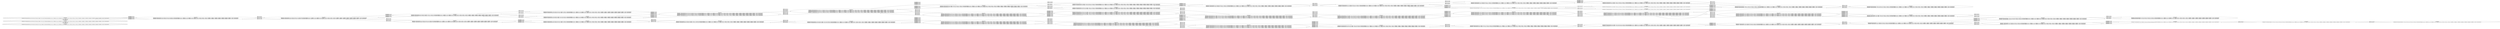 digraph {
rankdir="LR"
s0[peripheries=2,label="state_index=0
State(index=0, fluent atoms=[(at p1 c_0_0), (at p2 c_0_0), (at p3 c_0_0), (at t1 c_0_2), (empty t1)], static atoms=[(adjacent c_0_2 c_0_1), (adjacent c_0_1 c_0_2), (adjacent c_0_1 c_0_0), (adjacent c_0_0 c_0_1), (cell c_0_0), (cell c_0_1), (cell c_0_2), (locatable p1), (package p1), (locatable p2), (package p2), (locatable p3), (package p3), (locatable t1), (truck t1)], derived atoms=[])
"]
s1[peripheries=2,label="state_index=1
State(index=1, fluent atoms=[(at p1 c_0_0), (at p2 c_0_0), (at p3 c_0_0), (empty t1), (at t1 c_0_1)], static atoms=[(adjacent c_0_2 c_0_1), (adjacent c_0_1 c_0_2), (adjacent c_0_1 c_0_0), (adjacent c_0_0 c_0_1), (cell c_0_0), (cell c_0_1), (cell c_0_2), (locatable p1), (package p1), (locatable p2), (package p2), (locatable p3), (package p3), (locatable t1), (truck t1)], derived atoms=[])
"]
s2[peripheries=2,label="state_index=2
State(index=2, fluent atoms=[(at p1 c_0_0), (at p2 c_0_0), (at p3 c_0_0), (empty t1), (at t1 c_0_0)], static atoms=[(adjacent c_0_2 c_0_1), (adjacent c_0_1 c_0_2), (adjacent c_0_1 c_0_0), (adjacent c_0_0 c_0_1), (cell c_0_0), (cell c_0_1), (cell c_0_2), (locatable p1), (package p1), (locatable p2), (package p2), (locatable p3), (package p3), (locatable t1), (truck t1)], derived atoms=[])
"]
s3[label="state_index=3
State(index=5, fluent atoms=[(at p2 c_0_0), (at p3 c_0_0), (at t1 c_0_0), (carrying t1 p1)], static atoms=[(adjacent c_0_2 c_0_1), (adjacent c_0_1 c_0_2), (adjacent c_0_1 c_0_0), (adjacent c_0_0 c_0_1), (cell c_0_0), (cell c_0_1), (cell c_0_2), (locatable p1), (package p1), (locatable p2), (package p2), (locatable p3), (package p3), (locatable t1), (truck t1)], derived atoms=[])
State(index=4, fluent atoms=[(at p1 c_0_0), (at p3 c_0_0), (at t1 c_0_0), (carrying t1 p2)], static atoms=[(adjacent c_0_2 c_0_1), (adjacent c_0_1 c_0_2), (adjacent c_0_1 c_0_0), (adjacent c_0_0 c_0_1), (cell c_0_0), (cell c_0_1), (cell c_0_2), (locatable p1), (package p1), (locatable p2), (package p2), (locatable p3), (package p3), (locatable t1), (truck t1)], derived atoms=[])
State(index=3, fluent atoms=[(at p1 c_0_0), (at p2 c_0_0), (at t1 c_0_0), (carrying t1 p3)], static atoms=[(adjacent c_0_2 c_0_1), (adjacent c_0_1 c_0_2), (adjacent c_0_1 c_0_0), (adjacent c_0_0 c_0_1), (cell c_0_0), (cell c_0_1), (cell c_0_2), (locatable p1), (package p1), (locatable p2), (package p2), (locatable p3), (package p3), (locatable t1), (truck t1)], derived atoms=[])
"]
s4[label="state_index=4
State(index=142, fluent atoms=[(at p1 c_0_0), (at p2 c_0_0), (at t1 c_0_1), (carrying t1 p3)], static atoms=[(adjacent c_0_2 c_0_1), (adjacent c_0_1 c_0_2), (adjacent c_0_1 c_0_0), (adjacent c_0_0 c_0_1), (cell c_0_0), (cell c_0_1), (cell c_0_2), (locatable p1), (package p1), (locatable p2), (package p2), (locatable p3), (package p3), (locatable t1), (truck t1)], derived atoms=[])
State(index=133, fluent atoms=[(at p1 c_0_0), (at p3 c_0_0), (at t1 c_0_1), (carrying t1 p2)], static atoms=[(adjacent c_0_2 c_0_1), (adjacent c_0_1 c_0_2), (adjacent c_0_1 c_0_0), (adjacent c_0_0 c_0_1), (cell c_0_0), (cell c_0_1), (cell c_0_2), (locatable p1), (package p1), (locatable p2), (package p2), (locatable p3), (package p3), (locatable t1), (truck t1)], derived atoms=[])
State(index=6, fluent atoms=[(at p2 c_0_0), (at p3 c_0_0), (at t1 c_0_1), (carrying t1 p1)], static atoms=[(adjacent c_0_2 c_0_1), (adjacent c_0_1 c_0_2), (adjacent c_0_1 c_0_0), (adjacent c_0_0 c_0_1), (cell c_0_0), (cell c_0_1), (cell c_0_2), (locatable p1), (package p1), (locatable p2), (package p2), (locatable p3), (package p3), (locatable t1), (truck t1)], derived atoms=[])
"]
s5[label="state_index=5
State(index=141, fluent atoms=[(at p1 c_0_0), (at p2 c_0_0), (at t1 c_0_2), (carrying t1 p3)], static atoms=[(adjacent c_0_2 c_0_1), (adjacent c_0_1 c_0_2), (adjacent c_0_1 c_0_0), (adjacent c_0_0 c_0_1), (cell c_0_0), (cell c_0_1), (cell c_0_2), (locatable p1), (package p1), (locatable p2), (package p2), (locatable p3), (package p3), (locatable t1), (truck t1)], derived atoms=[])
State(index=132, fluent atoms=[(at p1 c_0_0), (at p3 c_0_0), (at t1 c_0_2), (carrying t1 p2)], static atoms=[(adjacent c_0_2 c_0_1), (adjacent c_0_1 c_0_2), (adjacent c_0_1 c_0_0), (adjacent c_0_0 c_0_1), (cell c_0_0), (cell c_0_1), (cell c_0_2), (locatable p1), (package p1), (locatable p2), (package p2), (locatable p3), (package p3), (locatable t1), (truck t1)], derived atoms=[])
State(index=7, fluent atoms=[(at p2 c_0_0), (at p3 c_0_0), (at t1 c_0_2), (carrying t1 p1)], static atoms=[(adjacent c_0_2 c_0_1), (adjacent c_0_1 c_0_2), (adjacent c_0_1 c_0_0), (adjacent c_0_0 c_0_1), (cell c_0_0), (cell c_0_1), (cell c_0_2), (locatable p1), (package p1), (locatable p2), (package p2), (locatable p3), (package p3), (locatable t1), (truck t1)], derived atoms=[])
"]
s6[label="state_index=6
State(index=134, fluent atoms=[(at p1 c_0_0), (at p3 c_0_0), (empty t1), (at t1 c_0_1), (at p2 c_0_1)], static atoms=[(adjacent c_0_2 c_0_1), (adjacent c_0_1 c_0_2), (adjacent c_0_1 c_0_0), (adjacent c_0_0 c_0_1), (cell c_0_0), (cell c_0_1), (cell c_0_2), (locatable p1), (package p1), (locatable p2), (package p2), (locatable p3), (package p3), (locatable t1), (truck t1)], derived atoms=[])
State(index=8, fluent atoms=[(at p2 c_0_0), (at p3 c_0_0), (empty t1), (at t1 c_0_1), (at p1 c_0_1)], static atoms=[(adjacent c_0_2 c_0_1), (adjacent c_0_1 c_0_2), (adjacent c_0_1 c_0_0), (adjacent c_0_0 c_0_1), (cell c_0_0), (cell c_0_1), (cell c_0_2), (locatable p1), (package p1), (locatable p2), (package p2), (locatable p3), (package p3), (locatable t1), (truck t1)], derived atoms=[])
State(index=105, fluent atoms=[(at p1 c_0_0), (at p2 c_0_0), (empty t1), (at t1 c_0_1), (at p3 c_0_1)], static atoms=[(adjacent c_0_2 c_0_1), (adjacent c_0_1 c_0_2), (adjacent c_0_1 c_0_0), (adjacent c_0_0 c_0_1), (cell c_0_0), (cell c_0_1), (cell c_0_2), (locatable p1), (package p1), (locatable p2), (package p2), (locatable p3), (package p3), (locatable t1), (truck t1)], derived atoms=[])
"]
s7[label="state_index=7
State(index=135, fluent atoms=[(at p1 c_0_0), (at p3 c_0_0), (empty t1), (at t1 c_0_0), (at p2 c_0_1)], static atoms=[(adjacent c_0_2 c_0_1), (adjacent c_0_1 c_0_2), (adjacent c_0_1 c_0_0), (adjacent c_0_0 c_0_1), (cell c_0_0), (cell c_0_1), (cell c_0_2), (locatable p1), (package p1), (locatable p2), (package p2), (locatable p3), (package p3), (locatable t1), (truck t1)], derived atoms=[])
State(index=9, fluent atoms=[(at p2 c_0_0), (at p3 c_0_0), (empty t1), (at t1 c_0_0), (at p1 c_0_1)], static atoms=[(adjacent c_0_2 c_0_1), (adjacent c_0_1 c_0_2), (adjacent c_0_1 c_0_0), (adjacent c_0_0 c_0_1), (cell c_0_0), (cell c_0_1), (cell c_0_2), (locatable p1), (package p1), (locatable p2), (package p2), (locatable p3), (package p3), (locatable t1), (truck t1)], derived atoms=[])
State(index=104, fluent atoms=[(at p1 c_0_0), (at p2 c_0_0), (empty t1), (at t1 c_0_0), (at p3 c_0_1)], static atoms=[(adjacent c_0_2 c_0_1), (adjacent c_0_1 c_0_2), (adjacent c_0_1 c_0_0), (adjacent c_0_0 c_0_1), (cell c_0_0), (cell c_0_1), (cell c_0_2), (locatable p1), (package p1), (locatable p2), (package p2), (locatable p3), (package p3), (locatable t1), (truck t1)], derived atoms=[])
"]
s8[label="state_index=8
State(index=155, fluent atoms=[(at p1 c_0_0), (at p2 c_0_0), (at t1 c_0_2), (empty t1), (at p3 c_0_1)], static atoms=[(adjacent c_0_2 c_0_1), (adjacent c_0_1 c_0_2), (adjacent c_0_1 c_0_0), (adjacent c_0_0 c_0_1), (cell c_0_0), (cell c_0_1), (cell c_0_2), (locatable p1), (package p1), (locatable p2), (package p2), (locatable p3), (package p3), (locatable t1), (truck t1)], derived atoms=[])
State(index=136, fluent atoms=[(at p1 c_0_0), (at p3 c_0_0), (at t1 c_0_2), (empty t1), (at p2 c_0_1)], static atoms=[(adjacent c_0_2 c_0_1), (adjacent c_0_1 c_0_2), (adjacent c_0_1 c_0_0), (adjacent c_0_0 c_0_1), (cell c_0_0), (cell c_0_1), (cell c_0_2), (locatable p1), (package p1), (locatable p2), (package p2), (locatable p3), (package p3), (locatable t1), (truck t1)], derived atoms=[])
State(index=10, fluent atoms=[(at p2 c_0_0), (at p3 c_0_0), (at t1 c_0_2), (empty t1), (at p1 c_0_1)], static atoms=[(adjacent c_0_2 c_0_1), (adjacent c_0_1 c_0_2), (adjacent c_0_1 c_0_0), (adjacent c_0_0 c_0_1), (cell c_0_0), (cell c_0_1), (cell c_0_2), (locatable p1), (package p1), (locatable p2), (package p2), (locatable p3), (package p3), (locatable t1), (truck t1)], derived atoms=[])
"]
s9[label="state_index=9
State(index=12, fluent atoms=[(at p3 c_0_0), (at t1 c_0_0), (carrying t1 p2), (at p1 c_0_1)], static atoms=[(adjacent c_0_2 c_0_1), (adjacent c_0_1 c_0_2), (adjacent c_0_1 c_0_0), (adjacent c_0_0 c_0_1), (cell c_0_0), (cell c_0_1), (cell c_0_2), (locatable p1), (package p1), (locatable p2), (package p2), (locatable p3), (package p3), (locatable t1), (truck t1)], derived atoms=[])
State(index=11, fluent atoms=[(at p2 c_0_0), (at t1 c_0_0), (carrying t1 p3), (at p1 c_0_1)], static atoms=[(adjacent c_0_2 c_0_1), (adjacent c_0_1 c_0_2), (adjacent c_0_1 c_0_0), (adjacent c_0_0 c_0_1), (cell c_0_0), (cell c_0_1), (cell c_0_2), (locatable p1), (package p1), (locatable p2), (package p2), (locatable p3), (package p3), (locatable t1), (truck t1)], derived atoms=[])
State(index=19, fluent atoms=[(at p3 c_0_0), (at t1 c_0_0), (carrying t1 p1), (at p2 c_0_1)], static atoms=[(adjacent c_0_2 c_0_1), (adjacent c_0_1 c_0_2), (adjacent c_0_1 c_0_0), (adjacent c_0_0 c_0_1), (cell c_0_0), (cell c_0_1), (cell c_0_2), (locatable p1), (package p1), (locatable p2), (package p2), (locatable p3), (package p3), (locatable t1), (truck t1)], derived atoms=[])
State(index=94, fluent atoms=[(at p2 c_0_0), (at t1 c_0_0), (carrying t1 p1), (at p3 c_0_1)], static atoms=[(adjacent c_0_2 c_0_1), (adjacent c_0_1 c_0_2), (adjacent c_0_1 c_0_0), (adjacent c_0_0 c_0_1), (cell c_0_0), (cell c_0_1), (cell c_0_2), (locatable p1), (package p1), (locatable p2), (package p2), (locatable p3), (package p3), (locatable t1), (truck t1)], derived atoms=[])
State(index=106, fluent atoms=[(at p1 c_0_0), (at t1 c_0_0), (carrying t1 p2), (at p3 c_0_1)], static atoms=[(adjacent c_0_2 c_0_1), (adjacent c_0_1 c_0_2), (adjacent c_0_1 c_0_0), (adjacent c_0_0 c_0_1), (cell c_0_0), (cell c_0_1), (cell c_0_2), (locatable p1), (package p1), (locatable p2), (package p2), (locatable p3), (package p3), (locatable t1), (truck t1)], derived atoms=[])
State(index=113, fluent atoms=[(at p1 c_0_0), (at t1 c_0_0), (carrying t1 p3), (at p2 c_0_1)], static atoms=[(adjacent c_0_2 c_0_1), (adjacent c_0_1 c_0_2), (adjacent c_0_1 c_0_0), (adjacent c_0_0 c_0_1), (cell c_0_0), (cell c_0_1), (cell c_0_2), (locatable p1), (package p1), (locatable p2), (package p2), (locatable p3), (package p3), (locatable t1), (truck t1)], derived atoms=[])
"]
s10[label="state_index=10
State(index=13, fluent atoms=[(at p3 c_0_0), (at t1 c_0_1), (carrying t1 p2), (at p1 c_0_1)], static atoms=[(adjacent c_0_2 c_0_1), (adjacent c_0_1 c_0_2), (adjacent c_0_1 c_0_0), (adjacent c_0_0 c_0_1), (cell c_0_0), (cell c_0_1), (cell c_0_2), (locatable p1), (package p1), (locatable p2), (package p2), (locatable p3), (package p3), (locatable t1), (truck t1)], derived atoms=[])
State(index=18, fluent atoms=[(at p3 c_0_0), (at t1 c_0_1), (carrying t1 p1), (at p2 c_0_1)], static atoms=[(adjacent c_0_2 c_0_1), (adjacent c_0_1 c_0_2), (adjacent c_0_1 c_0_0), (adjacent c_0_0 c_0_1), (cell c_0_0), (cell c_0_1), (cell c_0_2), (locatable p1), (package p1), (locatable p2), (package p2), (locatable p3), (package p3), (locatable t1), (truck t1)], derived atoms=[])
State(index=89, fluent atoms=[(at p2 c_0_0), (at t1 c_0_1), (carrying t1 p3), (at p1 c_0_1)], static atoms=[(adjacent c_0_2 c_0_1), (adjacent c_0_1 c_0_2), (adjacent c_0_1 c_0_0), (adjacent c_0_0 c_0_1), (cell c_0_0), (cell c_0_1), (cell c_0_2), (locatable p1), (package p1), (locatable p2), (package p2), (locatable p3), (package p3), (locatable t1), (truck t1)], derived atoms=[])
State(index=93, fluent atoms=[(at p2 c_0_0), (at t1 c_0_1), (carrying t1 p1), (at p3 c_0_1)], static atoms=[(adjacent c_0_2 c_0_1), (adjacent c_0_1 c_0_2), (adjacent c_0_1 c_0_0), (adjacent c_0_0 c_0_1), (cell c_0_0), (cell c_0_1), (cell c_0_2), (locatable p1), (package p1), (locatable p2), (package p2), (locatable p3), (package p3), (locatable t1), (truck t1)], derived atoms=[])
State(index=107, fluent atoms=[(at p1 c_0_0), (at t1 c_0_1), (carrying t1 p2), (at p3 c_0_1)], static atoms=[(adjacent c_0_2 c_0_1), (adjacent c_0_1 c_0_2), (adjacent c_0_1 c_0_0), (adjacent c_0_0 c_0_1), (cell c_0_0), (cell c_0_1), (cell c_0_2), (locatable p1), (package p1), (locatable p2), (package p2), (locatable p3), (package p3), (locatable t1), (truck t1)], derived atoms=[])
State(index=112, fluent atoms=[(at p1 c_0_0), (at t1 c_0_1), (carrying t1 p3), (at p2 c_0_1)], static atoms=[(adjacent c_0_2 c_0_1), (adjacent c_0_1 c_0_2), (adjacent c_0_1 c_0_0), (adjacent c_0_0 c_0_1), (cell c_0_0), (cell c_0_1), (cell c_0_2), (locatable p1), (package p1), (locatable p2), (package p2), (locatable p3), (package p3), (locatable t1), (truck t1)], derived atoms=[])
"]
s11[label="state_index=11
State(index=14, fluent atoms=[(at p3 c_0_0), (at t1 c_0_2), (carrying t1 p2), (at p1 c_0_1)], static atoms=[(adjacent c_0_2 c_0_1), (adjacent c_0_1 c_0_2), (adjacent c_0_1 c_0_0), (adjacent c_0_0 c_0_1), (cell c_0_0), (cell c_0_1), (cell c_0_2), (locatable p1), (package p1), (locatable p2), (package p2), (locatable p3), (package p3), (locatable t1), (truck t1)], derived atoms=[])
State(index=20, fluent atoms=[(at p3 c_0_0), (at t1 c_0_2), (carrying t1 p1), (at p2 c_0_1)], static atoms=[(adjacent c_0_2 c_0_1), (adjacent c_0_1 c_0_2), (adjacent c_0_1 c_0_0), (adjacent c_0_0 c_0_1), (cell c_0_0), (cell c_0_1), (cell c_0_2), (locatable p1), (package p1), (locatable p2), (package p2), (locatable p3), (package p3), (locatable t1), (truck t1)], derived atoms=[])
State(index=88, fluent atoms=[(at p2 c_0_0), (at t1 c_0_2), (carrying t1 p3), (at p1 c_0_1)], static atoms=[(adjacent c_0_2 c_0_1), (adjacent c_0_1 c_0_2), (adjacent c_0_1 c_0_0), (adjacent c_0_0 c_0_1), (cell c_0_0), (cell c_0_1), (cell c_0_2), (locatable p1), (package p1), (locatable p2), (package p2), (locatable p3), (package p3), (locatable t1), (truck t1)], derived atoms=[])
State(index=95, fluent atoms=[(at p2 c_0_0), (at t1 c_0_2), (carrying t1 p1), (at p3 c_0_1)], static atoms=[(adjacent c_0_2 c_0_1), (adjacent c_0_1 c_0_2), (adjacent c_0_1 c_0_0), (adjacent c_0_0 c_0_1), (cell c_0_0), (cell c_0_1), (cell c_0_2), (locatable p1), (package p1), (locatable p2), (package p2), (locatable p3), (package p3), (locatable t1), (truck t1)], derived atoms=[])
State(index=108, fluent atoms=[(at p1 c_0_0), (at t1 c_0_2), (carrying t1 p2), (at p3 c_0_1)], static atoms=[(adjacent c_0_2 c_0_1), (adjacent c_0_1 c_0_2), (adjacent c_0_1 c_0_0), (adjacent c_0_0 c_0_1), (cell c_0_0), (cell c_0_1), (cell c_0_2), (locatable p1), (package p1), (locatable p2), (package p2), (locatable p3), (package p3), (locatable t1), (truck t1)], derived atoms=[])
State(index=114, fluent atoms=[(at p1 c_0_0), (at t1 c_0_2), (carrying t1 p3), (at p2 c_0_1)], static atoms=[(adjacent c_0_2 c_0_1), (adjacent c_0_1 c_0_2), (adjacent c_0_1 c_0_0), (adjacent c_0_0 c_0_1), (cell c_0_0), (cell c_0_1), (cell c_0_2), (locatable p1), (package p1), (locatable p2), (package p2), (locatable p3), (package p3), (locatable t1), (truck t1)], derived atoms=[])
"]
s12[label="state_index=12
State(index=15, fluent atoms=[(at p3 c_0_0), (empty t1), (at t1 c_0_1), (at p1 c_0_1), (at p2 c_0_1)], static atoms=[(adjacent c_0_2 c_0_1), (adjacent c_0_1 c_0_2), (adjacent c_0_1 c_0_0), (adjacent c_0_0 c_0_1), (cell c_0_0), (cell c_0_1), (cell c_0_2), (locatable p1), (package p1), (locatable p2), (package p2), (locatable p3), (package p3), (locatable t1), (truck t1)], derived atoms=[])
State(index=90, fluent atoms=[(at p2 c_0_0), (empty t1), (at t1 c_0_1), (at p1 c_0_1), (at p3 c_0_1)], static atoms=[(adjacent c_0_2 c_0_1), (adjacent c_0_1 c_0_2), (adjacent c_0_1 c_0_0), (adjacent c_0_0 c_0_1), (cell c_0_0), (cell c_0_1), (cell c_0_2), (locatable p1), (package p1), (locatable p2), (package p2), (locatable p3), (package p3), (locatable t1), (truck t1)], derived atoms=[])
State(index=109, fluent atoms=[(at p1 c_0_0), (empty t1), (at t1 c_0_1), (at p2 c_0_1), (at p3 c_0_1)], static atoms=[(adjacent c_0_2 c_0_1), (adjacent c_0_1 c_0_2), (adjacent c_0_1 c_0_0), (adjacent c_0_0 c_0_1), (cell c_0_0), (cell c_0_1), (cell c_0_2), (locatable p1), (package p1), (locatable p2), (package p2), (locatable p3), (package p3), (locatable t1), (truck t1)], derived atoms=[])
"]
s13[label="state_index=13
State(index=16, fluent atoms=[(at p3 c_0_0), (empty t1), (at t1 c_0_0), (at p1 c_0_1), (at p2 c_0_1)], static atoms=[(adjacent c_0_2 c_0_1), (adjacent c_0_1 c_0_2), (adjacent c_0_1 c_0_0), (adjacent c_0_0 c_0_1), (cell c_0_0), (cell c_0_1), (cell c_0_2), (locatable p1), (package p1), (locatable p2), (package p2), (locatable p3), (package p3), (locatable t1), (truck t1)], derived atoms=[])
State(index=91, fluent atoms=[(at p2 c_0_0), (empty t1), (at t1 c_0_0), (at p1 c_0_1), (at p3 c_0_1)], static atoms=[(adjacent c_0_2 c_0_1), (adjacent c_0_1 c_0_2), (adjacent c_0_1 c_0_0), (adjacent c_0_0 c_0_1), (cell c_0_0), (cell c_0_1), (cell c_0_2), (locatable p1), (package p1), (locatable p2), (package p2), (locatable p3), (package p3), (locatable t1), (truck t1)], derived atoms=[])
State(index=110, fluent atoms=[(at p1 c_0_0), (empty t1), (at t1 c_0_0), (at p2 c_0_1), (at p3 c_0_1)], static atoms=[(adjacent c_0_2 c_0_1), (adjacent c_0_1 c_0_2), (adjacent c_0_1 c_0_0), (adjacent c_0_0 c_0_1), (cell c_0_0), (cell c_0_1), (cell c_0_2), (locatable p1), (package p1), (locatable p2), (package p2), (locatable p3), (package p3), (locatable t1), (truck t1)], derived atoms=[])
"]
s14[label="state_index=14
State(index=17, fluent atoms=[(at p3 c_0_0), (at t1 c_0_2), (empty t1), (at p1 c_0_1), (at p2 c_0_1)], static atoms=[(adjacent c_0_2 c_0_1), (adjacent c_0_1 c_0_2), (adjacent c_0_1 c_0_0), (adjacent c_0_0 c_0_1), (cell c_0_0), (cell c_0_1), (cell c_0_2), (locatable p1), (package p1), (locatable p2), (package p2), (locatable p3), (package p3), (locatable t1), (truck t1)], derived atoms=[])
State(index=92, fluent atoms=[(at p2 c_0_0), (at t1 c_0_2), (empty t1), (at p1 c_0_1), (at p3 c_0_1)], static atoms=[(adjacent c_0_2 c_0_1), (adjacent c_0_1 c_0_2), (adjacent c_0_1 c_0_0), (adjacent c_0_0 c_0_1), (cell c_0_0), (cell c_0_1), (cell c_0_2), (locatable p1), (package p1), (locatable p2), (package p2), (locatable p3), (package p3), (locatable t1), (truck t1)], derived atoms=[])
State(index=111, fluent atoms=[(at p1 c_0_0), (at t1 c_0_2), (empty t1), (at p2 c_0_1), (at p3 c_0_1)], static atoms=[(adjacent c_0_2 c_0_1), (adjacent c_0_1 c_0_2), (adjacent c_0_1 c_0_0), (adjacent c_0_0 c_0_1), (cell c_0_0), (cell c_0_1), (cell c_0_2), (locatable p1), (package p1), (locatable p2), (package p2), (locatable p3), (package p3), (locatable t1), (truck t1)], derived atoms=[])
"]
s15[label="state_index=15
State(index=128, fluent atoms=[(at p1 c_0_0), (at t1 c_0_2), (empty t1), (at p2 c_0_2), (at p3 c_0_1)], static atoms=[(adjacent c_0_2 c_0_1), (adjacent c_0_1 c_0_2), (adjacent c_0_1 c_0_0), (adjacent c_0_0 c_0_1), (cell c_0_0), (cell c_0_1), (cell c_0_2), (locatable p1), (package p1), (locatable p2), (package p2), (locatable p3), (package p3), (locatable t1), (truck t1)], derived atoms=[])
State(index=34, fluent atoms=[(at p3 c_0_0), (at t1 c_0_2), (empty t1), (at p1 c_0_1), (at p2 c_0_2)], static atoms=[(adjacent c_0_2 c_0_1), (adjacent c_0_1 c_0_2), (adjacent c_0_1 c_0_0), (adjacent c_0_0 c_0_1), (cell c_0_0), (cell c_0_1), (cell c_0_2), (locatable p1), (package p1), (locatable p2), (package p2), (locatable p3), (package p3), (locatable t1), (truck t1)], derived atoms=[])
State(index=21, fluent atoms=[(at p3 c_0_0), (at t1 c_0_2), (empty t1), (at p1 c_0_2), (at p2 c_0_1)], static atoms=[(adjacent c_0_2 c_0_1), (adjacent c_0_1 c_0_2), (adjacent c_0_1 c_0_0), (adjacent c_0_0 c_0_1), (cell c_0_0), (cell c_0_1), (cell c_0_2), (locatable p1), (package p1), (locatable p2), (package p2), (locatable p3), (package p3), (locatable t1), (truck t1)], derived atoms=[])
State(index=87, fluent atoms=[(at p2 c_0_0), (at t1 c_0_2), (empty t1), (at p1 c_0_1), (at p3 c_0_2)], static atoms=[(adjacent c_0_2 c_0_1), (adjacent c_0_1 c_0_2), (adjacent c_0_1 c_0_0), (adjacent c_0_0 c_0_1), (cell c_0_0), (cell c_0_1), (cell c_0_2), (locatable p1), (package p1), (locatable p2), (package p2), (locatable p3), (package p3), (locatable t1), (truck t1)], derived atoms=[])
State(index=96, fluent atoms=[(at p2 c_0_0), (at t1 c_0_2), (empty t1), (at p1 c_0_2), (at p3 c_0_1)], static atoms=[(adjacent c_0_2 c_0_1), (adjacent c_0_1 c_0_2), (adjacent c_0_1 c_0_0), (adjacent c_0_0 c_0_1), (cell c_0_0), (cell c_0_1), (cell c_0_2), (locatable p1), (package p1), (locatable p2), (package p2), (locatable p3), (package p3), (locatable t1), (truck t1)], derived atoms=[])
State(index=115, fluent atoms=[(at p1 c_0_0), (at t1 c_0_2), (empty t1), (at p2 c_0_1), (at p3 c_0_2)], static atoms=[(adjacent c_0_2 c_0_1), (adjacent c_0_1 c_0_2), (adjacent c_0_1 c_0_0), (adjacent c_0_0 c_0_1), (cell c_0_0), (cell c_0_1), (cell c_0_2), (locatable p1), (package p1), (locatable p2), (package p2), (locatable p3), (package p3), (locatable t1), (truck t1)], derived atoms=[])
"]
s16[label="state_index=16
State(index=32, fluent atoms=[(at p3 c_0_0), (empty t1), (at t1 c_0_1), (at p1 c_0_1), (at p2 c_0_2)], static atoms=[(adjacent c_0_2 c_0_1), (adjacent c_0_1 c_0_2), (adjacent c_0_1 c_0_0), (adjacent c_0_0 c_0_1), (cell c_0_0), (cell c_0_1), (cell c_0_2), (locatable p1), (package p1), (locatable p2), (package p2), (locatable p3), (package p3), (locatable t1), (truck t1)], derived atoms=[])
State(index=22, fluent atoms=[(at p3 c_0_0), (empty t1), (at t1 c_0_1), (at p1 c_0_2), (at p2 c_0_1)], static atoms=[(adjacent c_0_2 c_0_1), (adjacent c_0_1 c_0_2), (adjacent c_0_1 c_0_0), (adjacent c_0_0 c_0_1), (cell c_0_0), (cell c_0_1), (cell c_0_2), (locatable p1), (package p1), (locatable p2), (package p2), (locatable p3), (package p3), (locatable t1), (truck t1)], derived atoms=[])
State(index=85, fluent atoms=[(at p2 c_0_0), (empty t1), (at t1 c_0_1), (at p1 c_0_1), (at p3 c_0_2)], static atoms=[(adjacent c_0_2 c_0_1), (adjacent c_0_1 c_0_2), (adjacent c_0_1 c_0_0), (adjacent c_0_0 c_0_1), (cell c_0_0), (cell c_0_1), (cell c_0_2), (locatable p1), (package p1), (locatable p2), (package p2), (locatable p3), (package p3), (locatable t1), (truck t1)], derived atoms=[])
State(index=97, fluent atoms=[(at p2 c_0_0), (empty t1), (at t1 c_0_1), (at p1 c_0_2), (at p3 c_0_1)], static atoms=[(adjacent c_0_2 c_0_1), (adjacent c_0_1 c_0_2), (adjacent c_0_1 c_0_0), (adjacent c_0_0 c_0_1), (cell c_0_0), (cell c_0_1), (cell c_0_2), (locatable p1), (package p1), (locatable p2), (package p2), (locatable p3), (package p3), (locatable t1), (truck t1)], derived atoms=[])
State(index=116, fluent atoms=[(at p1 c_0_0), (empty t1), (at t1 c_0_1), (at p2 c_0_1), (at p3 c_0_2)], static atoms=[(adjacent c_0_2 c_0_1), (adjacent c_0_1 c_0_2), (adjacent c_0_1 c_0_0), (adjacent c_0_0 c_0_1), (cell c_0_0), (cell c_0_1), (cell c_0_2), (locatable p1), (package p1), (locatable p2), (package p2), (locatable p3), (package p3), (locatable t1), (truck t1)], derived atoms=[])
State(index=126, fluent atoms=[(at p1 c_0_0), (empty t1), (at t1 c_0_1), (at p2 c_0_2), (at p3 c_0_1)], static atoms=[(adjacent c_0_2 c_0_1), (adjacent c_0_1 c_0_2), (adjacent c_0_1 c_0_0), (adjacent c_0_0 c_0_1), (cell c_0_0), (cell c_0_1), (cell c_0_2), (locatable p1), (package p1), (locatable p2), (package p2), (locatable p3), (package p3), (locatable t1), (truck t1)], derived atoms=[])
"]
s17[label="state_index=17
State(index=127, fluent atoms=[(at p1 c_0_0), (empty t1), (at t1 c_0_0), (at p2 c_0_2), (at p3 c_0_1)], static atoms=[(adjacent c_0_2 c_0_1), (adjacent c_0_1 c_0_2), (adjacent c_0_1 c_0_0), (adjacent c_0_0 c_0_1), (cell c_0_0), (cell c_0_1), (cell c_0_2), (locatable p1), (package p1), (locatable p2), (package p2), (locatable p3), (package p3), (locatable t1), (truck t1)], derived atoms=[])
State(index=33, fluent atoms=[(at p3 c_0_0), (empty t1), (at t1 c_0_0), (at p1 c_0_1), (at p2 c_0_2)], static atoms=[(adjacent c_0_2 c_0_1), (adjacent c_0_1 c_0_2), (adjacent c_0_1 c_0_0), (adjacent c_0_0 c_0_1), (cell c_0_0), (cell c_0_1), (cell c_0_2), (locatable p1), (package p1), (locatable p2), (package p2), (locatable p3), (package p3), (locatable t1), (truck t1)], derived atoms=[])
State(index=23, fluent atoms=[(at p3 c_0_0), (empty t1), (at t1 c_0_0), (at p1 c_0_2), (at p2 c_0_1)], static atoms=[(adjacent c_0_2 c_0_1), (adjacent c_0_1 c_0_2), (adjacent c_0_1 c_0_0), (adjacent c_0_0 c_0_1), (cell c_0_0), (cell c_0_1), (cell c_0_2), (locatable p1), (package p1), (locatable p2), (package p2), (locatable p3), (package p3), (locatable t1), (truck t1)], derived atoms=[])
State(index=86, fluent atoms=[(at p2 c_0_0), (empty t1), (at t1 c_0_0), (at p1 c_0_1), (at p3 c_0_2)], static atoms=[(adjacent c_0_2 c_0_1), (adjacent c_0_1 c_0_2), (adjacent c_0_1 c_0_0), (adjacent c_0_0 c_0_1), (cell c_0_0), (cell c_0_1), (cell c_0_2), (locatable p1), (package p1), (locatable p2), (package p2), (locatable p3), (package p3), (locatable t1), (truck t1)], derived atoms=[])
State(index=98, fluent atoms=[(at p2 c_0_0), (empty t1), (at t1 c_0_0), (at p1 c_0_2), (at p3 c_0_1)], static atoms=[(adjacent c_0_2 c_0_1), (adjacent c_0_1 c_0_2), (adjacent c_0_1 c_0_0), (adjacent c_0_0 c_0_1), (cell c_0_0), (cell c_0_1), (cell c_0_2), (locatable p1), (package p1), (locatable p2), (package p2), (locatable p3), (package p3), (locatable t1), (truck t1)], derived atoms=[])
State(index=117, fluent atoms=[(at p1 c_0_0), (empty t1), (at t1 c_0_0), (at p2 c_0_1), (at p3 c_0_2)], static atoms=[(adjacent c_0_2 c_0_1), (adjacent c_0_1 c_0_2), (adjacent c_0_1 c_0_0), (adjacent c_0_0 c_0_1), (cell c_0_0), (cell c_0_1), (cell c_0_2), (locatable p1), (package p1), (locatable p2), (package p2), (locatable p3), (package p3), (locatable t1), (truck t1)], derived atoms=[])
"]
s18[label="state_index=18
State(index=30, fluent atoms=[(at p3 c_0_0), (at t1 c_0_1), (carrying t1 p1), (at p2 c_0_2)], static atoms=[(adjacent c_0_2 c_0_1), (adjacent c_0_1 c_0_2), (adjacent c_0_1 c_0_0), (adjacent c_0_0 c_0_1), (cell c_0_0), (cell c_0_1), (cell c_0_2), (locatable p1), (package p1), (locatable p2), (package p2), (locatable p3), (package p3), (locatable t1), (truck t1)], derived atoms=[])
State(index=24, fluent atoms=[(at p3 c_0_0), (at t1 c_0_1), (carrying t1 p2), (at p1 c_0_2)], static atoms=[(adjacent c_0_2 c_0_1), (adjacent c_0_1 c_0_2), (adjacent c_0_1 c_0_0), (adjacent c_0_0 c_0_1), (cell c_0_0), (cell c_0_1), (cell c_0_2), (locatable p1), (package p1), (locatable p2), (package p2), (locatable p3), (package p3), (locatable t1), (truck t1)], derived atoms=[])
State(index=83, fluent atoms=[(at p2 c_0_0), (at t1 c_0_1), (carrying t1 p1), (at p3 c_0_2)], static atoms=[(adjacent c_0_2 c_0_1), (adjacent c_0_1 c_0_2), (adjacent c_0_1 c_0_0), (adjacent c_0_0 c_0_1), (cell c_0_0), (cell c_0_1), (cell c_0_2), (locatable p1), (package p1), (locatable p2), (package p2), (locatable p3), (package p3), (locatable t1), (truck t1)], derived atoms=[])
State(index=99, fluent atoms=[(at p2 c_0_0), (at t1 c_0_1), (carrying t1 p3), (at p1 c_0_2)], static atoms=[(adjacent c_0_2 c_0_1), (adjacent c_0_1 c_0_2), (adjacent c_0_1 c_0_0), (adjacent c_0_0 c_0_1), (cell c_0_0), (cell c_0_1), (cell c_0_2), (locatable p1), (package p1), (locatable p2), (package p2), (locatable p3), (package p3), (locatable t1), (truck t1)], derived atoms=[])
State(index=118, fluent atoms=[(at p1 c_0_0), (at t1 c_0_1), (carrying t1 p2), (at p3 c_0_2)], static atoms=[(adjacent c_0_2 c_0_1), (adjacent c_0_1 c_0_2), (adjacent c_0_1 c_0_0), (adjacent c_0_0 c_0_1), (cell c_0_0), (cell c_0_1), (cell c_0_2), (locatable p1), (package p1), (locatable p2), (package p2), (locatable p3), (package p3), (locatable t1), (truck t1)], derived atoms=[])
State(index=124, fluent atoms=[(at p1 c_0_0), (at t1 c_0_1), (carrying t1 p3), (at p2 c_0_2)], static atoms=[(adjacent c_0_2 c_0_1), (adjacent c_0_1 c_0_2), (adjacent c_0_1 c_0_0), (adjacent c_0_0 c_0_1), (cell c_0_0), (cell c_0_1), (cell c_0_2), (locatable p1), (package p1), (locatable p2), (package p2), (locatable p3), (package p3), (locatable t1), (truck t1)], derived atoms=[])
"]
s19[label="state_index=19
State(index=31, fluent atoms=[(at p3 c_0_0), (at t1 c_0_0), (carrying t1 p1), (at p2 c_0_2)], static atoms=[(adjacent c_0_2 c_0_1), (adjacent c_0_1 c_0_2), (adjacent c_0_1 c_0_0), (adjacent c_0_0 c_0_1), (cell c_0_0), (cell c_0_1), (cell c_0_2), (locatable p1), (package p1), (locatable p2), (package p2), (locatable p3), (package p3), (locatable t1), (truck t1)], derived atoms=[])
State(index=25, fluent atoms=[(at p3 c_0_0), (at t1 c_0_0), (carrying t1 p2), (at p1 c_0_2)], static atoms=[(adjacent c_0_2 c_0_1), (adjacent c_0_1 c_0_2), (adjacent c_0_1 c_0_0), (adjacent c_0_0 c_0_1), (cell c_0_0), (cell c_0_1), (cell c_0_2), (locatable p1), (package p1), (locatable p2), (package p2), (locatable p3), (package p3), (locatable t1), (truck t1)], derived atoms=[])
State(index=84, fluent atoms=[(at p2 c_0_0), (at t1 c_0_0), (carrying t1 p1), (at p3 c_0_2)], static atoms=[(adjacent c_0_2 c_0_1), (adjacent c_0_1 c_0_2), (adjacent c_0_1 c_0_0), (adjacent c_0_0 c_0_1), (cell c_0_0), (cell c_0_1), (cell c_0_2), (locatable p1), (package p1), (locatable p2), (package p2), (locatable p3), (package p3), (locatable t1), (truck t1)], derived atoms=[])
State(index=100, fluent atoms=[(at p2 c_0_0), (at t1 c_0_0), (carrying t1 p3), (at p1 c_0_2)], static atoms=[(adjacent c_0_2 c_0_1), (adjacent c_0_1 c_0_2), (adjacent c_0_1 c_0_0), (adjacent c_0_0 c_0_1), (cell c_0_0), (cell c_0_1), (cell c_0_2), (locatable p1), (package p1), (locatable p2), (package p2), (locatable p3), (package p3), (locatable t1), (truck t1)], derived atoms=[])
State(index=119, fluent atoms=[(at p1 c_0_0), (at t1 c_0_0), (carrying t1 p2), (at p3 c_0_2)], static atoms=[(adjacent c_0_2 c_0_1), (adjacent c_0_1 c_0_2), (adjacent c_0_1 c_0_0), (adjacent c_0_0 c_0_1), (cell c_0_0), (cell c_0_1), (cell c_0_2), (locatable p1), (package p1), (locatable p2), (package p2), (locatable p3), (package p3), (locatable t1), (truck t1)], derived atoms=[])
State(index=125, fluent atoms=[(at p1 c_0_0), (at t1 c_0_0), (carrying t1 p3), (at p2 c_0_2)], static atoms=[(adjacent c_0_2 c_0_1), (adjacent c_0_1 c_0_2), (adjacent c_0_1 c_0_0), (adjacent c_0_0 c_0_1), (cell c_0_0), (cell c_0_1), (cell c_0_2), (locatable p1), (package p1), (locatable p2), (package p2), (locatable p3), (package p3), (locatable t1), (truck t1)], derived atoms=[])
"]
s20[label="state_index=20
State(index=29, fluent atoms=[(at p3 c_0_0), (at t1 c_0_2), (carrying t1 p1), (at p2 c_0_2)], static atoms=[(adjacent c_0_2 c_0_1), (adjacent c_0_1 c_0_2), (adjacent c_0_1 c_0_0), (adjacent c_0_0 c_0_1), (cell c_0_0), (cell c_0_1), (cell c_0_2), (locatable p1), (package p1), (locatable p2), (package p2), (locatable p3), (package p3), (locatable t1), (truck t1)], derived atoms=[])
State(index=26, fluent atoms=[(at p3 c_0_0), (at t1 c_0_2), (carrying t1 p2), (at p1 c_0_2)], static atoms=[(adjacent c_0_2 c_0_1), (adjacent c_0_1 c_0_2), (adjacent c_0_1 c_0_0), (adjacent c_0_0 c_0_1), (cell c_0_0), (cell c_0_1), (cell c_0_2), (locatable p1), (package p1), (locatable p2), (package p2), (locatable p3), (package p3), (locatable t1), (truck t1)], derived atoms=[])
State(index=81, fluent atoms=[(at p2 c_0_0), (at t1 c_0_2), (carrying t1 p3), (at p1 c_0_2)], static atoms=[(adjacent c_0_2 c_0_1), (adjacent c_0_1 c_0_2), (adjacent c_0_1 c_0_0), (adjacent c_0_0 c_0_1), (cell c_0_0), (cell c_0_1), (cell c_0_2), (locatable p1), (package p1), (locatable p2), (package p2), (locatable p3), (package p3), (locatable t1), (truck t1)], derived atoms=[])
State(index=82, fluent atoms=[(at p2 c_0_0), (at t1 c_0_2), (carrying t1 p1), (at p3 c_0_2)], static atoms=[(adjacent c_0_2 c_0_1), (adjacent c_0_1 c_0_2), (adjacent c_0_1 c_0_0), (adjacent c_0_0 c_0_1), (cell c_0_0), (cell c_0_1), (cell c_0_2), (locatable p1), (package p1), (locatable p2), (package p2), (locatable p3), (package p3), (locatable t1), (truck t1)], derived atoms=[])
State(index=120, fluent atoms=[(at p1 c_0_0), (at t1 c_0_2), (carrying t1 p2), (at p3 c_0_2)], static atoms=[(adjacent c_0_2 c_0_1), (adjacent c_0_1 c_0_2), (adjacent c_0_1 c_0_0), (adjacent c_0_0 c_0_1), (cell c_0_0), (cell c_0_1), (cell c_0_2), (locatable p1), (package p1), (locatable p2), (package p2), (locatable p3), (package p3), (locatable t1), (truck t1)], derived atoms=[])
State(index=123, fluent atoms=[(at p1 c_0_0), (at t1 c_0_2), (carrying t1 p3), (at p2 c_0_2)], static atoms=[(adjacent c_0_2 c_0_1), (adjacent c_0_1 c_0_2), (adjacent c_0_1 c_0_0), (adjacent c_0_0 c_0_1), (cell c_0_0), (cell c_0_1), (cell c_0_2), (locatable p1), (package p1), (locatable p2), (package p2), (locatable p3), (package p3), (locatable t1), (truck t1)], derived atoms=[])
"]
s21[label="state_index=21
State(index=27, fluent atoms=[(at p3 c_0_0), (at t1 c_0_2), (empty t1), (at p1 c_0_2), (at p2 c_0_2)], static atoms=[(adjacent c_0_2 c_0_1), (adjacent c_0_1 c_0_2), (adjacent c_0_1 c_0_0), (adjacent c_0_0 c_0_1), (cell c_0_0), (cell c_0_1), (cell c_0_2), (locatable p1), (package p1), (locatable p2), (package p2), (locatable p3), (package p3), (locatable t1), (truck t1)], derived atoms=[])
State(index=80, fluent atoms=[(at p2 c_0_0), (at t1 c_0_2), (empty t1), (at p1 c_0_2), (at p3 c_0_2)], static atoms=[(adjacent c_0_2 c_0_1), (adjacent c_0_1 c_0_2), (adjacent c_0_1 c_0_0), (adjacent c_0_0 c_0_1), (cell c_0_0), (cell c_0_1), (cell c_0_2), (locatable p1), (package p1), (locatable p2), (package p2), (locatable p3), (package p3), (locatable t1), (truck t1)], derived atoms=[])
State(index=121, fluent atoms=[(at p1 c_0_0), (at t1 c_0_2), (empty t1), (at p2 c_0_2), (at p3 c_0_2)], static atoms=[(adjacent c_0_2 c_0_1), (adjacent c_0_1 c_0_2), (adjacent c_0_1 c_0_0), (adjacent c_0_0 c_0_1), (cell c_0_0), (cell c_0_1), (cell c_0_2), (locatable p1), (package p1), (locatable p2), (package p2), (locatable p3), (package p3), (locatable t1), (truck t1)], derived atoms=[])
"]
s22[label="state_index=22
State(index=28, fluent atoms=[(at p3 c_0_0), (empty t1), (at t1 c_0_1), (at p1 c_0_2), (at p2 c_0_2)], static atoms=[(adjacent c_0_2 c_0_1), (adjacent c_0_1 c_0_2), (adjacent c_0_1 c_0_0), (adjacent c_0_0 c_0_1), (cell c_0_0), (cell c_0_1), (cell c_0_2), (locatable p1), (package p1), (locatable p2), (package p2), (locatable p3), (package p3), (locatable t1), (truck t1)], derived atoms=[])
State(index=79, fluent atoms=[(at p2 c_0_0), (empty t1), (at t1 c_0_1), (at p1 c_0_2), (at p3 c_0_2)], static atoms=[(adjacent c_0_2 c_0_1), (adjacent c_0_1 c_0_2), (adjacent c_0_1 c_0_0), (adjacent c_0_0 c_0_1), (cell c_0_0), (cell c_0_1), (cell c_0_2), (locatable p1), (package p1), (locatable p2), (package p2), (locatable p3), (package p3), (locatable t1), (truck t1)], derived atoms=[])
State(index=122, fluent atoms=[(at p1 c_0_0), (empty t1), (at t1 c_0_1), (at p2 c_0_2), (at p3 c_0_2)], static atoms=[(adjacent c_0_2 c_0_1), (adjacent c_0_1 c_0_2), (adjacent c_0_1 c_0_0), (adjacent c_0_0 c_0_1), (cell c_0_0), (cell c_0_1), (cell c_0_2), (locatable p1), (package p1), (locatable p2), (package p2), (locatable p3), (package p3), (locatable t1), (truck t1)], derived atoms=[])
"]
s23[label="state_index=23
State(index=53, fluent atoms=[(at t1 c_0_0), (carrying t1 p3), (at p1 c_0_2), (at p2 c_0_1)], static atoms=[(adjacent c_0_2 c_0_1), (adjacent c_0_1 c_0_2), (adjacent c_0_1 c_0_0), (adjacent c_0_0 c_0_1), (cell c_0_0), (cell c_0_1), (cell c_0_2), (locatable p1), (package p1), (locatable p2), (package p2), (locatable p3), (package p3), (locatable t1), (truck t1)], derived atoms=[])
State(index=48, fluent atoms=[(at t1 c_0_0), (carrying t1 p2), (at p1 c_0_2), (at p3 c_0_1)], static atoms=[(adjacent c_0_2 c_0_1), (adjacent c_0_1 c_0_2), (adjacent c_0_1 c_0_0), (adjacent c_0_0 c_0_1), (cell c_0_0), (cell c_0_1), (cell c_0_2), (locatable p1), (package p1), (locatable p2), (package p2), (locatable p3), (package p3), (locatable t1), (truck t1)], derived atoms=[])
State(index=42, fluent atoms=[(at t1 c_0_0), (carrying t1 p1), (at p2 c_0_2), (at p3 c_0_1)], static atoms=[(adjacent c_0_2 c_0_1), (adjacent c_0_1 c_0_2), (adjacent c_0_1 c_0_0), (adjacent c_0_0 c_0_1), (cell c_0_0), (cell c_0_1), (cell c_0_2), (locatable p1), (package p1), (locatable p2), (package p2), (locatable p3), (package p3), (locatable t1), (truck t1)], derived atoms=[])
State(index=35, fluent atoms=[(at t1 c_0_0), (carrying t1 p3), (at p1 c_0_1), (at p2 c_0_2)], static atoms=[(adjacent c_0_2 c_0_1), (adjacent c_0_1 c_0_2), (adjacent c_0_1 c_0_0), (adjacent c_0_0 c_0_1), (cell c_0_0), (cell c_0_1), (cell c_0_2), (locatable p1), (package p1), (locatable p2), (package p2), (locatable p3), (package p3), (locatable t1), (truck t1)], derived atoms=[])
State(index=59, fluent atoms=[(at t1 c_0_0), (carrying t1 p1), (at p2 c_0_1), (at p3 c_0_2)], static atoms=[(adjacent c_0_2 c_0_1), (adjacent c_0_1 c_0_2), (adjacent c_0_1 c_0_0), (adjacent c_0_0 c_0_1), (cell c_0_0), (cell c_0_1), (cell c_0_2), (locatable p1), (package p1), (locatable p2), (package p2), (locatable p3), (package p3), (locatable t1), (truck t1)], derived atoms=[])
State(index=64, fluent atoms=[(at t1 c_0_0), (carrying t1 p2), (at p1 c_0_1), (at p3 c_0_2)], static atoms=[(adjacent c_0_2 c_0_1), (adjacent c_0_1 c_0_2), (adjacent c_0_1 c_0_0), (adjacent c_0_0 c_0_1), (cell c_0_0), (cell c_0_1), (cell c_0_2), (locatable p1), (package p1), (locatable p2), (package p2), (locatable p3), (package p3), (locatable t1), (truck t1)], derived atoms=[])
"]
s24[label="state_index=24
State(index=58, fluent atoms=[(at t1 c_0_1), (carrying t1 p1), (at p2 c_0_1), (at p3 c_0_2)], static atoms=[(adjacent c_0_2 c_0_1), (adjacent c_0_1 c_0_2), (adjacent c_0_1 c_0_0), (adjacent c_0_0 c_0_1), (cell c_0_0), (cell c_0_1), (cell c_0_2), (locatable p1), (package p1), (locatable p2), (package p2), (locatable p3), (package p3), (locatable t1), (truck t1)], derived atoms=[])
State(index=52, fluent atoms=[(at t1 c_0_1), (carrying t1 p3), (at p1 c_0_2), (at p2 c_0_1)], static atoms=[(adjacent c_0_2 c_0_1), (adjacent c_0_1 c_0_2), (adjacent c_0_1 c_0_0), (adjacent c_0_0 c_0_1), (cell c_0_0), (cell c_0_1), (cell c_0_2), (locatable p1), (package p1), (locatable p2), (package p2), (locatable p3), (package p3), (locatable t1), (truck t1)], derived atoms=[])
State(index=47, fluent atoms=[(at t1 c_0_1), (carrying t1 p2), (at p1 c_0_2), (at p3 c_0_1)], static atoms=[(adjacent c_0_2 c_0_1), (adjacent c_0_1 c_0_2), (adjacent c_0_1 c_0_0), (adjacent c_0_0 c_0_1), (cell c_0_0), (cell c_0_1), (cell c_0_2), (locatable p1), (package p1), (locatable p2), (package p2), (locatable p3), (package p3), (locatable t1), (truck t1)], derived atoms=[])
State(index=41, fluent atoms=[(at t1 c_0_1), (carrying t1 p1), (at p2 c_0_2), (at p3 c_0_1)], static atoms=[(adjacent c_0_2 c_0_1), (adjacent c_0_1 c_0_2), (adjacent c_0_1 c_0_0), (adjacent c_0_0 c_0_1), (cell c_0_0), (cell c_0_1), (cell c_0_2), (locatable p1), (package p1), (locatable p2), (package p2), (locatable p3), (package p3), (locatable t1), (truck t1)], derived atoms=[])
State(index=36, fluent atoms=[(at t1 c_0_1), (carrying t1 p3), (at p1 c_0_1), (at p2 c_0_2)], static atoms=[(adjacent c_0_2 c_0_1), (adjacent c_0_1 c_0_2), (adjacent c_0_1 c_0_0), (adjacent c_0_0 c_0_1), (cell c_0_0), (cell c_0_1), (cell c_0_2), (locatable p1), (package p1), (locatable p2), (package p2), (locatable p3), (package p3), (locatable t1), (truck t1)], derived atoms=[])
State(index=63, fluent atoms=[(at t1 c_0_1), (carrying t1 p2), (at p1 c_0_1), (at p3 c_0_2)], static atoms=[(adjacent c_0_2 c_0_1), (adjacent c_0_1 c_0_2), (adjacent c_0_1 c_0_0), (adjacent c_0_0 c_0_1), (cell c_0_0), (cell c_0_1), (cell c_0_2), (locatable p1), (package p1), (locatable p2), (package p2), (locatable p3), (package p3), (locatable t1), (truck t1)], derived atoms=[])
"]
s25[label="state_index=25
State(index=57, fluent atoms=[(at t1 c_0_2), (carrying t1 p1), (at p2 c_0_1), (at p3 c_0_2)], static atoms=[(adjacent c_0_2 c_0_1), (adjacent c_0_1 c_0_2), (adjacent c_0_1 c_0_0), (adjacent c_0_0 c_0_1), (cell c_0_0), (cell c_0_1), (cell c_0_2), (locatable p1), (package p1), (locatable p2), (package p2), (locatable p3), (package p3), (locatable t1), (truck t1)], derived atoms=[])
State(index=54, fluent atoms=[(at t1 c_0_2), (carrying t1 p3), (at p1 c_0_2), (at p2 c_0_1)], static atoms=[(adjacent c_0_2 c_0_1), (adjacent c_0_1 c_0_2), (adjacent c_0_1 c_0_0), (adjacent c_0_0 c_0_1), (cell c_0_0), (cell c_0_1), (cell c_0_2), (locatable p1), (package p1), (locatable p2), (package p2), (locatable p3), (package p3), (locatable t1), (truck t1)], derived atoms=[])
State(index=46, fluent atoms=[(at t1 c_0_2), (carrying t1 p2), (at p1 c_0_2), (at p3 c_0_1)], static atoms=[(adjacent c_0_2 c_0_1), (adjacent c_0_1 c_0_2), (adjacent c_0_1 c_0_0), (adjacent c_0_0 c_0_1), (cell c_0_0), (cell c_0_1), (cell c_0_2), (locatable p1), (package p1), (locatable p2), (package p2), (locatable p3), (package p3), (locatable t1), (truck t1)], derived atoms=[])
State(index=43, fluent atoms=[(at t1 c_0_2), (carrying t1 p1), (at p2 c_0_2), (at p3 c_0_1)], static atoms=[(adjacent c_0_2 c_0_1), (adjacent c_0_1 c_0_2), (adjacent c_0_1 c_0_0), (adjacent c_0_0 c_0_1), (cell c_0_0), (cell c_0_1), (cell c_0_2), (locatable p1), (package p1), (locatable p2), (package p2), (locatable p3), (package p3), (locatable t1), (truck t1)], derived atoms=[])
State(index=37, fluent atoms=[(at t1 c_0_2), (carrying t1 p3), (at p1 c_0_1), (at p2 c_0_2)], static atoms=[(adjacent c_0_2 c_0_1), (adjacent c_0_1 c_0_2), (adjacent c_0_1 c_0_0), (adjacent c_0_0 c_0_1), (cell c_0_0), (cell c_0_1), (cell c_0_2), (locatable p1), (package p1), (locatable p2), (package p2), (locatable p3), (package p3), (locatable t1), (truck t1)], derived atoms=[])
State(index=65, fluent atoms=[(at t1 c_0_2), (carrying t1 p2), (at p1 c_0_1), (at p3 c_0_2)], static atoms=[(adjacent c_0_2 c_0_1), (adjacent c_0_1 c_0_2), (adjacent c_0_1 c_0_0), (adjacent c_0_0 c_0_1), (cell c_0_0), (cell c_0_1), (cell c_0_2), (locatable p1), (package p1), (locatable p2), (package p2), (locatable p3), (package p3), (locatable t1), (truck t1)], derived atoms=[])
"]
s26[label="state_index=26
State(index=49, fluent atoms=[(empty t1), (at t1 c_0_1), (at p1 c_0_2), (at p2 c_0_1), (at p3 c_0_1)], static atoms=[(adjacent c_0_2 c_0_1), (adjacent c_0_1 c_0_2), (adjacent c_0_1 c_0_0), (adjacent c_0_0 c_0_1), (cell c_0_0), (cell c_0_1), (cell c_0_2), (locatable p1), (package p1), (locatable p2), (package p2), (locatable p3), (package p3), (locatable t1), (truck t1)], derived atoms=[])
State(index=38, fluent atoms=[(empty t1), (at t1 c_0_1), (at p1 c_0_1), (at p2 c_0_2), (at p3 c_0_1)], static atoms=[(adjacent c_0_2 c_0_1), (adjacent c_0_1 c_0_2), (adjacent c_0_1 c_0_0), (adjacent c_0_0 c_0_1), (cell c_0_0), (cell c_0_1), (cell c_0_2), (locatable p1), (package p1), (locatable p2), (package p2), (locatable p3), (package p3), (locatable t1), (truck t1)], derived atoms=[])
State(index=60, fluent atoms=[(empty t1), (at t1 c_0_1), (at p1 c_0_1), (at p2 c_0_1), (at p3 c_0_2)], static atoms=[(adjacent c_0_2 c_0_1), (adjacent c_0_1 c_0_2), (adjacent c_0_1 c_0_0), (adjacent c_0_0 c_0_1), (cell c_0_0), (cell c_0_1), (cell c_0_2), (locatable p1), (package p1), (locatable p2), (package p2), (locatable p3), (package p3), (locatable t1), (truck t1)], derived atoms=[])
"]
s27[label="state_index=27
State(index=50, fluent atoms=[(empty t1), (at t1 c_0_0), (at p1 c_0_2), (at p2 c_0_1), (at p3 c_0_1)], static atoms=[(adjacent c_0_2 c_0_1), (adjacent c_0_1 c_0_2), (adjacent c_0_1 c_0_0), (adjacent c_0_0 c_0_1), (cell c_0_0), (cell c_0_1), (cell c_0_2), (locatable p1), (package p1), (locatable p2), (package p2), (locatable p3), (package p3), (locatable t1), (truck t1)], derived atoms=[])
State(index=39, fluent atoms=[(empty t1), (at t1 c_0_0), (at p1 c_0_1), (at p2 c_0_2), (at p3 c_0_1)], static atoms=[(adjacent c_0_2 c_0_1), (adjacent c_0_1 c_0_2), (adjacent c_0_1 c_0_0), (adjacent c_0_0 c_0_1), (cell c_0_0), (cell c_0_1), (cell c_0_2), (locatable p1), (package p1), (locatable p2), (package p2), (locatable p3), (package p3), (locatable t1), (truck t1)], derived atoms=[])
State(index=61, fluent atoms=[(empty t1), (at t1 c_0_0), (at p1 c_0_1), (at p2 c_0_1), (at p3 c_0_2)], static atoms=[(adjacent c_0_2 c_0_1), (adjacent c_0_1 c_0_2), (adjacent c_0_1 c_0_0), (adjacent c_0_0 c_0_1), (cell c_0_0), (cell c_0_1), (cell c_0_2), (locatable p1), (package p1), (locatable p2), (package p2), (locatable p3), (package p3), (locatable t1), (truck t1)], derived atoms=[])
"]
s28[label="state_index=28
State(index=51, fluent atoms=[(at t1 c_0_2), (empty t1), (at p1 c_0_2), (at p2 c_0_1), (at p3 c_0_1)], static atoms=[(adjacent c_0_2 c_0_1), (adjacent c_0_1 c_0_2), (adjacent c_0_1 c_0_0), (adjacent c_0_0 c_0_1), (cell c_0_0), (cell c_0_1), (cell c_0_2), (locatable p1), (package p1), (locatable p2), (package p2), (locatable p3), (package p3), (locatable t1), (truck t1)], derived atoms=[])
State(index=40, fluent atoms=[(at t1 c_0_2), (empty t1), (at p1 c_0_1), (at p2 c_0_2), (at p3 c_0_1)], static atoms=[(adjacent c_0_2 c_0_1), (adjacent c_0_1 c_0_2), (adjacent c_0_1 c_0_0), (adjacent c_0_0 c_0_1), (cell c_0_0), (cell c_0_1), (cell c_0_2), (locatable p1), (package p1), (locatable p2), (package p2), (locatable p3), (package p3), (locatable t1), (truck t1)], derived atoms=[])
State(index=62, fluent atoms=[(at t1 c_0_2), (empty t1), (at p1 c_0_1), (at p2 c_0_1), (at p3 c_0_2)], static atoms=[(adjacent c_0_2 c_0_1), (adjacent c_0_1 c_0_2), (adjacent c_0_1 c_0_0), (adjacent c_0_0 c_0_1), (cell c_0_0), (cell c_0_1), (cell c_0_2), (locatable p1), (package p1), (locatable p2), (package p2), (locatable p3), (package p3), (locatable t1), (truck t1)], derived atoms=[])
"]
s29[label="state_index=29
State(index=55, fluent atoms=[(at t1 c_0_2), (empty t1), (at p1 c_0_2), (at p2 c_0_1), (at p3 c_0_2)], static atoms=[(adjacent c_0_2 c_0_1), (adjacent c_0_1 c_0_2), (adjacent c_0_1 c_0_0), (adjacent c_0_0 c_0_1), (cell c_0_0), (cell c_0_1), (cell c_0_2), (locatable p1), (package p1), (locatable p2), (package p2), (locatable p3), (package p3), (locatable t1), (truck t1)], derived atoms=[])
State(index=44, fluent atoms=[(at t1 c_0_2), (empty t1), (at p1 c_0_2), (at p2 c_0_2), (at p3 c_0_1)], static atoms=[(adjacent c_0_2 c_0_1), (adjacent c_0_1 c_0_2), (adjacent c_0_1 c_0_0), (adjacent c_0_0 c_0_1), (cell c_0_0), (cell c_0_1), (cell c_0_2), (locatable p1), (package p1), (locatable p2), (package p2), (locatable p3), (package p3), (locatable t1), (truck t1)], derived atoms=[])
State(index=66, fluent atoms=[(at t1 c_0_2), (empty t1), (at p1 c_0_1), (at p2 c_0_2), (at p3 c_0_2)], static atoms=[(adjacent c_0_2 c_0_1), (adjacent c_0_1 c_0_2), (adjacent c_0_1 c_0_0), (adjacent c_0_0 c_0_1), (cell c_0_0), (cell c_0_1), (cell c_0_2), (locatable p1), (package p1), (locatable p2), (package p2), (locatable p3), (package p3), (locatable t1), (truck t1)], derived atoms=[])
"]
s30[label="state_index=30
State(index=56, fluent atoms=[(empty t1), (at t1 c_0_1), (at p1 c_0_2), (at p2 c_0_1), (at p3 c_0_2)], static atoms=[(adjacent c_0_2 c_0_1), (adjacent c_0_1 c_0_2), (adjacent c_0_1 c_0_0), (adjacent c_0_0 c_0_1), (cell c_0_0), (cell c_0_1), (cell c_0_2), (locatable p1), (package p1), (locatable p2), (package p2), (locatable p3), (package p3), (locatable t1), (truck t1)], derived atoms=[])
State(index=45, fluent atoms=[(empty t1), (at t1 c_0_1), (at p1 c_0_2), (at p2 c_0_2), (at p3 c_0_1)], static atoms=[(adjacent c_0_2 c_0_1), (adjacent c_0_1 c_0_2), (adjacent c_0_1 c_0_0), (adjacent c_0_0 c_0_1), (cell c_0_0), (cell c_0_1), (cell c_0_2), (locatable p1), (package p1), (locatable p2), (package p2), (locatable p3), (package p3), (locatable t1), (truck t1)], derived atoms=[])
State(index=67, fluent atoms=[(empty t1), (at t1 c_0_1), (at p1 c_0_1), (at p2 c_0_2), (at p3 c_0_2)], static atoms=[(adjacent c_0_2 c_0_1), (adjacent c_0_1 c_0_2), (adjacent c_0_1 c_0_0), (adjacent c_0_0 c_0_1), (cell c_0_0), (cell c_0_1), (cell c_0_2), (locatable p1), (package p1), (locatable p2), (package p2), (locatable p3), (package p3), (locatable t1), (truck t1)], derived atoms=[])
"]
s31[label="state_index=31
State(index=161, fluent atoms=[(empty t1), (at t1 c_0_0), (at p1 c_0_2), (at p2 c_0_2), (at p3 c_0_1)], static atoms=[(adjacent c_0_2 c_0_1), (adjacent c_0_1 c_0_2), (adjacent c_0_1 c_0_0), (adjacent c_0_0 c_0_1), (cell c_0_0), (cell c_0_1), (cell c_0_2), (locatable p1), (package p1), (locatable p2), (package p2), (locatable p3), (package p3), (locatable t1), (truck t1)], derived atoms=[])
State(index=160, fluent atoms=[(empty t1), (at t1 c_0_0), (at p1 c_0_2), (at p2 c_0_1), (at p3 c_0_2)], static atoms=[(adjacent c_0_2 c_0_1), (adjacent c_0_1 c_0_2), (adjacent c_0_1 c_0_0), (adjacent c_0_0 c_0_1), (cell c_0_0), (cell c_0_1), (cell c_0_2), (locatable p1), (package p1), (locatable p2), (package p2), (locatable p3), (package p3), (locatable t1), (truck t1)], derived atoms=[])
State(index=68, fluent atoms=[(empty t1), (at t1 c_0_0), (at p1 c_0_1), (at p2 c_0_2), (at p3 c_0_2)], static atoms=[(adjacent c_0_2 c_0_1), (adjacent c_0_1 c_0_2), (adjacent c_0_1 c_0_0), (adjacent c_0_0 c_0_1), (cell c_0_0), (cell c_0_1), (cell c_0_2), (locatable p1), (package p1), (locatable p2), (package p2), (locatable p3), (package p3), (locatable t1), (truck t1)], derived atoms=[])
"]
s32[label="state_index=32
State(index=156, fluent atoms=[(at t1 c_0_1), (carrying t1 p3), (at p1 c_0_2), (at p2 c_0_2)], static atoms=[(adjacent c_0_2 c_0_1), (adjacent c_0_1 c_0_2), (adjacent c_0_1 c_0_0), (adjacent c_0_0 c_0_1), (cell c_0_0), (cell c_0_1), (cell c_0_2), (locatable p1), (package p1), (locatable p2), (package p2), (locatable p3), (package p3), (locatable t1), (truck t1)], derived atoms=[])
State(index=69, fluent atoms=[(at t1 c_0_1), (carrying t1 p1), (at p2 c_0_2), (at p3 c_0_2)], static atoms=[(adjacent c_0_2 c_0_1), (adjacent c_0_1 c_0_2), (adjacent c_0_1 c_0_0), (adjacent c_0_0 c_0_1), (cell c_0_0), (cell c_0_1), (cell c_0_2), (locatable p1), (package p1), (locatable p2), (package p2), (locatable p3), (package p3), (locatable t1), (truck t1)], derived atoms=[])
State(index=76, fluent atoms=[(at t1 c_0_1), (carrying t1 p2), (at p1 c_0_2), (at p3 c_0_2)], static atoms=[(adjacent c_0_2 c_0_1), (adjacent c_0_1 c_0_2), (adjacent c_0_1 c_0_0), (adjacent c_0_0 c_0_1), (cell c_0_0), (cell c_0_1), (cell c_0_2), (locatable p1), (package p1), (locatable p2), (package p2), (locatable p3), (package p3), (locatable t1), (truck t1)], derived atoms=[])
"]
s33[label="state_index=33
State(index=157, fluent atoms=[(at t1 c_0_0), (carrying t1 p3), (at p1 c_0_2), (at p2 c_0_2)], static atoms=[(adjacent c_0_2 c_0_1), (adjacent c_0_1 c_0_2), (adjacent c_0_1 c_0_0), (adjacent c_0_0 c_0_1), (cell c_0_0), (cell c_0_1), (cell c_0_2), (locatable p1), (package p1), (locatable p2), (package p2), (locatable p3), (package p3), (locatable t1), (truck t1)], derived atoms=[])
State(index=70, fluent atoms=[(at t1 c_0_0), (carrying t1 p1), (at p2 c_0_2), (at p3 c_0_2)], static atoms=[(adjacent c_0_2 c_0_1), (adjacent c_0_1 c_0_2), (adjacent c_0_1 c_0_0), (adjacent c_0_0 c_0_1), (cell c_0_0), (cell c_0_1), (cell c_0_2), (locatable p1), (package p1), (locatable p2), (package p2), (locatable p3), (package p3), (locatable t1), (truck t1)], derived atoms=[])
State(index=77, fluent atoms=[(at t1 c_0_0), (carrying t1 p2), (at p1 c_0_2), (at p3 c_0_2)], static atoms=[(adjacent c_0_2 c_0_1), (adjacent c_0_1 c_0_2), (adjacent c_0_1 c_0_0), (adjacent c_0_0 c_0_1), (cell c_0_0), (cell c_0_1), (cell c_0_2), (locatable p1), (package p1), (locatable p2), (package p2), (locatable p3), (package p3), (locatable t1), (truck t1)], derived atoms=[])
"]
s34[label="state_index=34
State(index=71, fluent atoms=[(at t1 c_0_2), (carrying t1 p1), (at p2 c_0_2), (at p3 c_0_2)], static atoms=[(adjacent c_0_2 c_0_1), (adjacent c_0_1 c_0_2), (adjacent c_0_1 c_0_0), (adjacent c_0_0 c_0_1), (cell c_0_0), (cell c_0_1), (cell c_0_2), (locatable p1), (package p1), (locatable p2), (package p2), (locatable p3), (package p3), (locatable t1), (truck t1)], derived atoms=[])
State(index=74, fluent atoms=[(at t1 c_0_2), (carrying t1 p3), (at p1 c_0_2), (at p2 c_0_2)], static atoms=[(adjacent c_0_2 c_0_1), (adjacent c_0_1 c_0_2), (adjacent c_0_1 c_0_0), (adjacent c_0_0 c_0_1), (cell c_0_0), (cell c_0_1), (cell c_0_2), (locatable p1), (package p1), (locatable p2), (package p2), (locatable p3), (package p3), (locatable t1), (truck t1)], derived atoms=[])
State(index=75, fluent atoms=[(at t1 c_0_2), (carrying t1 p2), (at p1 c_0_2), (at p3 c_0_2)], static atoms=[(adjacent c_0_2 c_0_1), (adjacent c_0_1 c_0_2), (adjacent c_0_1 c_0_0), (adjacent c_0_0 c_0_1), (cell c_0_0), (cell c_0_1), (cell c_0_2), (locatable p1), (package p1), (locatable p2), (package p2), (locatable p3), (package p3), (locatable t1), (truck t1)], derived atoms=[])
"]
s35[label="state_index=35
State(index=72, fluent atoms=[(at t1 c_0_2), (empty t1), (at p1 c_0_2), (at p2 c_0_2), (at p3 c_0_2)], static atoms=[(adjacent c_0_2 c_0_1), (adjacent c_0_1 c_0_2), (adjacent c_0_1 c_0_0), (adjacent c_0_0 c_0_1), (cell c_0_0), (cell c_0_1), (cell c_0_2), (locatable p1), (package p1), (locatable p2), (package p2), (locatable p3), (package p3), (locatable t1), (truck t1)], derived atoms=[])
"]
s36[label="state_index=36
State(index=73, fluent atoms=[(empty t1), (at t1 c_0_1), (at p1 c_0_2), (at p2 c_0_2), (at p3 c_0_2)], static atoms=[(adjacent c_0_2 c_0_1), (adjacent c_0_1 c_0_2), (adjacent c_0_1 c_0_0), (adjacent c_0_0 c_0_1), (cell c_0_0), (cell c_0_1), (cell c_0_2), (locatable p1), (package p1), (locatable p2), (package p2), (locatable p3), (package p3), (locatable t1), (truck t1)], derived atoms=[])
"]
s37[label="state_index=37
State(index=158, fluent atoms=[(at p3 c_0_0), (empty t1), (at t1 c_0_0), (at p1 c_0_2), (at p2 c_0_2)], static atoms=[(adjacent c_0_2 c_0_1), (adjacent c_0_1 c_0_2), (adjacent c_0_1 c_0_0), (adjacent c_0_0 c_0_1), (cell c_0_0), (cell c_0_1), (cell c_0_2), (locatable p1), (package p1), (locatable p2), (package p2), (locatable p3), (package p3), (locatable t1), (truck t1)], derived atoms=[])
State(index=137, fluent atoms=[(at p1 c_0_0), (empty t1), (at t1 c_0_0), (at p2 c_0_2), (at p3 c_0_2)], static atoms=[(adjacent c_0_2 c_0_1), (adjacent c_0_1 c_0_2), (adjacent c_0_1 c_0_0), (adjacent c_0_0 c_0_1), (cell c_0_0), (cell c_0_1), (cell c_0_2), (locatable p1), (package p1), (locatable p2), (package p2), (locatable p3), (package p3), (locatable t1), (truck t1)], derived atoms=[])
State(index=78, fluent atoms=[(at p2 c_0_0), (empty t1), (at t1 c_0_0), (at p1 c_0_2), (at p3 c_0_2)], static atoms=[(adjacent c_0_2 c_0_1), (adjacent c_0_1 c_0_2), (adjacent c_0_1 c_0_0), (adjacent c_0_0 c_0_1), (cell c_0_0), (cell c_0_1), (cell c_0_2), (locatable p1), (package p1), (locatable p2), (package p2), (locatable p3), (package p3), (locatable t1), (truck t1)], derived atoms=[])
"]
s38[label="state_index=38
State(index=138, fluent atoms=[(at p1 c_0_0), (at p2 c_0_0), (empty t1), (at t1 c_0_0), (at p3 c_0_2)], static atoms=[(adjacent c_0_2 c_0_1), (adjacent c_0_1 c_0_2), (adjacent c_0_1 c_0_0), (adjacent c_0_0 c_0_1), (cell c_0_0), (cell c_0_1), (cell c_0_2), (locatable p1), (package p1), (locatable p2), (package p2), (locatable p3), (package p3), (locatable t1), (truck t1)], derived atoms=[])
State(index=129, fluent atoms=[(at p1 c_0_0), (at p3 c_0_0), (empty t1), (at t1 c_0_0), (at p2 c_0_2)], static atoms=[(adjacent c_0_2 c_0_1), (adjacent c_0_1 c_0_2), (adjacent c_0_1 c_0_0), (adjacent c_0_0 c_0_1), (cell c_0_0), (cell c_0_1), (cell c_0_2), (locatable p1), (package p1), (locatable p2), (package p2), (locatable p3), (package p3), (locatable t1), (truck t1)], derived atoms=[])
State(index=101, fluent atoms=[(at p2 c_0_0), (at p3 c_0_0), (empty t1), (at t1 c_0_0), (at p1 c_0_2)], static atoms=[(adjacent c_0_2 c_0_1), (adjacent c_0_1 c_0_2), (adjacent c_0_1 c_0_0), (adjacent c_0_0 c_0_1), (cell c_0_0), (cell c_0_1), (cell c_0_2), (locatable p1), (package p1), (locatable p2), (package p2), (locatable p3), (package p3), (locatable t1), (truck t1)], derived atoms=[])
"]
s39[label="state_index=39
State(index=139, fluent atoms=[(at p1 c_0_0), (at p2 c_0_0), (empty t1), (at t1 c_0_1), (at p3 c_0_2)], static atoms=[(adjacent c_0_2 c_0_1), (adjacent c_0_1 c_0_2), (adjacent c_0_1 c_0_0), (adjacent c_0_0 c_0_1), (cell c_0_0), (cell c_0_1), (cell c_0_2), (locatable p1), (package p1), (locatable p2), (package p2), (locatable p3), (package p3), (locatable t1), (truck t1)], derived atoms=[])
State(index=130, fluent atoms=[(at p1 c_0_0), (at p3 c_0_0), (empty t1), (at t1 c_0_1), (at p2 c_0_2)], static atoms=[(adjacent c_0_2 c_0_1), (adjacent c_0_1 c_0_2), (adjacent c_0_1 c_0_0), (adjacent c_0_0 c_0_1), (cell c_0_0), (cell c_0_1), (cell c_0_2), (locatable p1), (package p1), (locatable p2), (package p2), (locatable p3), (package p3), (locatable t1), (truck t1)], derived atoms=[])
State(index=102, fluent atoms=[(at p2 c_0_0), (at p3 c_0_0), (empty t1), (at t1 c_0_1), (at p1 c_0_2)], static atoms=[(adjacent c_0_2 c_0_1), (adjacent c_0_1 c_0_2), (adjacent c_0_1 c_0_0), (adjacent c_0_0 c_0_1), (cell c_0_0), (cell c_0_1), (cell c_0_2), (locatable p1), (package p1), (locatable p2), (package p2), (locatable p3), (package p3), (locatable t1), (truck t1)], derived atoms=[])
"]
s40[label="state_index=40
State(index=140, fluent atoms=[(at p1 c_0_0), (at p2 c_0_0), (at t1 c_0_2), (empty t1), (at p3 c_0_2)], static atoms=[(adjacent c_0_2 c_0_1), (adjacent c_0_1 c_0_2), (adjacent c_0_1 c_0_0), (adjacent c_0_0 c_0_1), (cell c_0_0), (cell c_0_1), (cell c_0_2), (locatable p1), (package p1), (locatable p2), (package p2), (locatable p3), (package p3), (locatable t1), (truck t1)], derived atoms=[])
State(index=131, fluent atoms=[(at p1 c_0_0), (at p3 c_0_0), (at t1 c_0_2), (empty t1), (at p2 c_0_2)], static atoms=[(adjacent c_0_2 c_0_1), (adjacent c_0_1 c_0_2), (adjacent c_0_1 c_0_0), (adjacent c_0_0 c_0_1), (cell c_0_0), (cell c_0_1), (cell c_0_2), (locatable p1), (package p1), (locatable p2), (package p2), (locatable p3), (package p3), (locatable t1), (truck t1)], derived atoms=[])
State(index=103, fluent atoms=[(at p2 c_0_0), (at p3 c_0_0), (at t1 c_0_2), (empty t1), (at p1 c_0_2)], static atoms=[(adjacent c_0_2 c_0_1), (adjacent c_0_1 c_0_2), (adjacent c_0_1 c_0_0), (adjacent c_0_0 c_0_1), (cell c_0_0), (cell c_0_1), (cell c_0_2), (locatable p1), (package p1), (locatable p2), (package p2), (locatable p3), (package p3), (locatable t1), (truck t1)], derived atoms=[])
"]
s41[label="state_index=41
State(index=153, fluent atoms=[(at t1 c_0_0), (carrying t1 p3), (at p1 c_0_1), (at p2 c_0_1)], static atoms=[(adjacent c_0_2 c_0_1), (adjacent c_0_1 c_0_2), (adjacent c_0_1 c_0_0), (adjacent c_0_0 c_0_1), (cell c_0_0), (cell c_0_1), (cell c_0_2), (locatable p1), (package p1), (locatable p2), (package p2), (locatable p3), (package p3), (locatable t1), (truck t1)], derived atoms=[])
State(index=151, fluent atoms=[(at t1 c_0_0), (carrying t1 p2), (at p1 c_0_1), (at p3 c_0_1)], static atoms=[(adjacent c_0_2 c_0_1), (adjacent c_0_1 c_0_2), (adjacent c_0_1 c_0_0), (adjacent c_0_0 c_0_1), (cell c_0_0), (cell c_0_1), (cell c_0_2), (locatable p1), (package p1), (locatable p2), (package p2), (locatable p3), (package p3), (locatable t1), (truck t1)], derived atoms=[])
State(index=143, fluent atoms=[(at t1 c_0_0), (carrying t1 p1), (at p2 c_0_1), (at p3 c_0_1)], static atoms=[(adjacent c_0_2 c_0_1), (adjacent c_0_1 c_0_2), (adjacent c_0_1 c_0_0), (adjacent c_0_0 c_0_1), (cell c_0_0), (cell c_0_1), (cell c_0_2), (locatable p1), (package p1), (locatable p2), (package p2), (locatable p3), (package p3), (locatable t1), (truck t1)], derived atoms=[])
"]
s42[label="state_index=42
State(index=150, fluent atoms=[(at t1 c_0_1), (carrying t1 p2), (at p1 c_0_1), (at p3 c_0_1)], static atoms=[(adjacent c_0_2 c_0_1), (adjacent c_0_1 c_0_2), (adjacent c_0_1 c_0_0), (adjacent c_0_0 c_0_1), (cell c_0_0), (cell c_0_1), (cell c_0_2), (locatable p1), (package p1), (locatable p2), (package p2), (locatable p3), (package p3), (locatable t1), (truck t1)], derived atoms=[])
State(index=149, fluent atoms=[(at t1 c_0_1), (carrying t1 p3), (at p1 c_0_1), (at p2 c_0_1)], static atoms=[(adjacent c_0_2 c_0_1), (adjacent c_0_1 c_0_2), (adjacent c_0_1 c_0_0), (adjacent c_0_0 c_0_1), (cell c_0_0), (cell c_0_1), (cell c_0_2), (locatable p1), (package p1), (locatable p2), (package p2), (locatable p3), (package p3), (locatable t1), (truck t1)], derived atoms=[])
State(index=144, fluent atoms=[(at t1 c_0_1), (carrying t1 p1), (at p2 c_0_1), (at p3 c_0_1)], static atoms=[(adjacent c_0_2 c_0_1), (adjacent c_0_1 c_0_2), (adjacent c_0_1 c_0_0), (adjacent c_0_0 c_0_1), (cell c_0_0), (cell c_0_1), (cell c_0_2), (locatable p1), (package p1), (locatable p2), (package p2), (locatable p3), (package p3), (locatable t1), (truck t1)], derived atoms=[])
"]
s43[label="state_index=43
State(index=154, fluent atoms=[(at t1 c_0_2), (carrying t1 p3), (at p1 c_0_1), (at p2 c_0_1)], static atoms=[(adjacent c_0_2 c_0_1), (adjacent c_0_1 c_0_2), (adjacent c_0_1 c_0_0), (adjacent c_0_0 c_0_1), (cell c_0_0), (cell c_0_1), (cell c_0_2), (locatable p1), (package p1), (locatable p2), (package p2), (locatable p3), (package p3), (locatable t1), (truck t1)], derived atoms=[])
State(index=152, fluent atoms=[(at t1 c_0_2), (carrying t1 p2), (at p1 c_0_1), (at p3 c_0_1)], static atoms=[(adjacent c_0_2 c_0_1), (adjacent c_0_1 c_0_2), (adjacent c_0_1 c_0_0), (adjacent c_0_0 c_0_1), (cell c_0_0), (cell c_0_1), (cell c_0_2), (locatable p1), (package p1), (locatable p2), (package p2), (locatable p3), (package p3), (locatable t1), (truck t1)], derived atoms=[])
State(index=145, fluent atoms=[(at t1 c_0_2), (carrying t1 p1), (at p2 c_0_1), (at p3 c_0_1)], static atoms=[(adjacent c_0_2 c_0_1), (adjacent c_0_1 c_0_2), (adjacent c_0_1 c_0_0), (adjacent c_0_0 c_0_1), (cell c_0_0), (cell c_0_1), (cell c_0_2), (locatable p1), (package p1), (locatable p2), (package p2), (locatable p3), (package p3), (locatable t1), (truck t1)], derived atoms=[])
"]
s44[label="state_index=44
State(index=146, fluent atoms=[(empty t1), (at t1 c_0_1), (at p1 c_0_1), (at p2 c_0_1), (at p3 c_0_1)], static atoms=[(adjacent c_0_2 c_0_1), (adjacent c_0_1 c_0_2), (adjacent c_0_1 c_0_0), (adjacent c_0_0 c_0_1), (cell c_0_0), (cell c_0_1), (cell c_0_2), (locatable p1), (package p1), (locatable p2), (package p2), (locatable p3), (package p3), (locatable t1), (truck t1)], derived atoms=[])
"]
s45[label="state_index=45
State(index=147, fluent atoms=[(empty t1), (at t1 c_0_0), (at p1 c_0_1), (at p2 c_0_1), (at p3 c_0_1)], static atoms=[(adjacent c_0_2 c_0_1), (adjacent c_0_1 c_0_2), (adjacent c_0_1 c_0_0), (adjacent c_0_0 c_0_1), (cell c_0_0), (cell c_0_1), (cell c_0_2), (locatable p1), (package p1), (locatable p2), (package p2), (locatable p3), (package p3), (locatable t1), (truck t1)], derived atoms=[])
"]
s46[label="state_index=46
State(index=148, fluent atoms=[(at t1 c_0_2), (empty t1), (at p1 c_0_1), (at p2 c_0_1), (at p3 c_0_1)], static atoms=[(adjacent c_0_2 c_0_1), (adjacent c_0_1 c_0_2), (adjacent c_0_1 c_0_0), (adjacent c_0_0 c_0_1), (cell c_0_0), (cell c_0_1), (cell c_0_2), (locatable p1), (package p1), (locatable p2), (package p2), (locatable p3), (package p3), (locatable t1), (truck t1)], derived atoms=[])
"]
s47[label="state_index=47
State(index=159, fluent atoms=[(empty t1), (at t1 c_0_0), (at p1 c_0_2), (at p2 c_0_2), (at p3 c_0_2)], static atoms=[(adjacent c_0_2 c_0_1), (adjacent c_0_1 c_0_2), (adjacent c_0_1 c_0_0), (adjacent c_0_0 c_0_1), (cell c_0_0), (cell c_0_1), (cell c_0_2), (locatable p1), (package p1), (locatable p2), (package p2), (locatable p3), (package p3), (locatable t1), (truck t1)], derived atoms=[])
"]
Dangling [ label = "", style = invis ]
{ rank = same; Dangling }
Dangling -> s0
{ rank = same; s47}
{ rank = same; s36}
{ rank = same; s31,s35}
{ rank = same; s30,s34}
{ rank = same; s27,s29,s32}
{ rank = same; s25,s26,s33}
{ rank = same; s24,s28,s37,s45,s46}
{ rank = same; s22,s23,s43,s44}
{ rank = same; s17,s21,s42}
{ rank = same; s16,s20,s41}
{ rank = same; s13,s14,s15,s18}
{ rank = same; s11,s12,s19}
{ rank = same; s10,s38}
{ rank = same; s9,s39}
{ rank = same; s7,s8,s40}
{ rank = same; s5,s6}
{ rank = same; s4}
{ rank = same; s3}
{ rank = same; s0,s1,s2}
s0->s1 [label="(move t1 c_0_2 c_0_1)
"]
s1->s0 [label="(move t1 c_0_1 c_0_2)
"]
s1->s2 [label="(move t1 c_0_1 c_0_0)
"]
s2->s1 [label="(move t1 c_0_0 c_0_1)
"]
s2->s3 [label="(pick-package t1 p3 c_0_0)
(pick-package t1 p2 c_0_0)
(pick-package t1 p1 c_0_0)
"]
s3->s2 [label="(drop-package t1 p3 c_0_0)
(drop-package t1 p2 c_0_0)
(drop-package t1 p1 c_0_0)
"]
s3->s4 [label="(move t1 c_0_0 c_0_1)
(move t1 c_0_0 c_0_1)
(move t1 c_0_0 c_0_1)
"]
s4->s3 [label="(move t1 c_0_1 c_0_0)
(move t1 c_0_1 c_0_0)
(move t1 c_0_1 c_0_0)
"]
s4->s5 [label="(move t1 c_0_1 c_0_2)
(move t1 c_0_1 c_0_2)
(move t1 c_0_1 c_0_2)
"]
s4->s6 [label="(drop-package t1 p1 c_0_1)
(drop-package t1 p2 c_0_1)
(drop-package t1 p3 c_0_1)
"]
s5->s4 [label="(move t1 c_0_2 c_0_1)
(move t1 c_0_2 c_0_1)
(move t1 c_0_2 c_0_1)
"]
s5->s40 [label="(drop-package t1 p1 c_0_2)
(drop-package t1 p2 c_0_2)
(drop-package t1 p3 c_0_2)
"]
s6->s4 [label="(pick-package t1 p3 c_0_1)
(pick-package t1 p2 c_0_1)
(pick-package t1 p1 c_0_1)
"]
s6->s7 [label="(move t1 c_0_1 c_0_0)
(move t1 c_0_1 c_0_0)
(move t1 c_0_1 c_0_0)
"]
s6->s8 [label="(move t1 c_0_1 c_0_2)
(move t1 c_0_1 c_0_2)
(move t1 c_0_1 c_0_2)
"]
s7->s6 [label="(move t1 c_0_0 c_0_1)
(move t1 c_0_0 c_0_1)
(move t1 c_0_0 c_0_1)
"]
s7->s9 [label="(pick-package t1 p2 c_0_0)
(pick-package t1 p1 c_0_0)
(pick-package t1 p1 c_0_0)
(pick-package t1 p3 c_0_0)
(pick-package t1 p2 c_0_0)
(pick-package t1 p3 c_0_0)
"]
s8->s6 [label="(move t1 c_0_2 c_0_1)
(move t1 c_0_2 c_0_1)
(move t1 c_0_2 c_0_1)
"]
s9->s7 [label="(drop-package t1 p1 c_0_0)
(drop-package t1 p2 c_0_0)
(drop-package t1 p2 c_0_0)
(drop-package t1 p3 c_0_0)
(drop-package t1 p1 c_0_0)
(drop-package t1 p3 c_0_0)
"]
s9->s10 [label="(move t1 c_0_0 c_0_1)
(move t1 c_0_0 c_0_1)
(move t1 c_0_0 c_0_1)
(move t1 c_0_0 c_0_1)
(move t1 c_0_0 c_0_1)
(move t1 c_0_0 c_0_1)
"]
s10->s9 [label="(move t1 c_0_1 c_0_0)
(move t1 c_0_1 c_0_0)
(move t1 c_0_1 c_0_0)
(move t1 c_0_1 c_0_0)
(move t1 c_0_1 c_0_0)
(move t1 c_0_1 c_0_0)
"]
s10->s11 [label="(move t1 c_0_1 c_0_2)
(move t1 c_0_1 c_0_2)
(move t1 c_0_1 c_0_2)
(move t1 c_0_1 c_0_2)
(move t1 c_0_1 c_0_2)
(move t1 c_0_1 c_0_2)
"]
s10->s12 [label="(drop-package t1 p1 c_0_1)
(drop-package t1 p2 c_0_1)
(drop-package t1 p2 c_0_1)
(drop-package t1 p1 c_0_1)
(drop-package t1 p3 c_0_1)
(drop-package t1 p3 c_0_1)
"]
s11->s10 [label="(move t1 c_0_2 c_0_1)
(move t1 c_0_2 c_0_1)
(move t1 c_0_2 c_0_1)
(move t1 c_0_2 c_0_1)
(move t1 c_0_2 c_0_1)
(move t1 c_0_2 c_0_1)
"]
s11->s15 [label="(drop-package t1 p3 c_0_2)
(drop-package t1 p3 c_0_2)
(drop-package t1 p1 c_0_2)
(drop-package t1 p1 c_0_2)
(drop-package t1 p2 c_0_2)
(drop-package t1 p2 c_0_2)
"]
s12->s10 [label="(pick-package t1 p2 c_0_1)
(pick-package t1 p3 c_0_1)
(pick-package t1 p1 c_0_1)
(pick-package t1 p1 c_0_1)
(pick-package t1 p2 c_0_1)
(pick-package t1 p3 c_0_1)
"]
s12->s13 [label="(move t1 c_0_1 c_0_0)
(move t1 c_0_1 c_0_0)
(move t1 c_0_1 c_0_0)
"]
s12->s14 [label="(move t1 c_0_1 c_0_2)
(move t1 c_0_1 c_0_2)
(move t1 c_0_1 c_0_2)
"]
s13->s12 [label="(move t1 c_0_0 c_0_1)
(move t1 c_0_0 c_0_1)
(move t1 c_0_0 c_0_1)
"]
s13->s41 [label="(pick-package t1 p2 c_0_0)
(pick-package t1 p1 c_0_0)
(pick-package t1 p3 c_0_0)
"]
s14->s12 [label="(move t1 c_0_2 c_0_1)
(move t1 c_0_2 c_0_1)
(move t1 c_0_2 c_0_1)
"]
s15->s11 [label="(pick-package t1 p3 c_0_2)
(pick-package t1 p3 c_0_2)
(pick-package t1 p1 c_0_2)
(pick-package t1 p2 c_0_2)
(pick-package t1 p2 c_0_2)
(pick-package t1 p1 c_0_2)
"]
s15->s16 [label="(move t1 c_0_2 c_0_1)
(move t1 c_0_2 c_0_1)
(move t1 c_0_2 c_0_1)
(move t1 c_0_2 c_0_1)
(move t1 c_0_2 c_0_1)
(move t1 c_0_2 c_0_1)
"]
s16->s15 [label="(move t1 c_0_1 c_0_2)
(move t1 c_0_1 c_0_2)
(move t1 c_0_1 c_0_2)
(move t1 c_0_1 c_0_2)
(move t1 c_0_1 c_0_2)
(move t1 c_0_1 c_0_2)
"]
s16->s17 [label="(move t1 c_0_1 c_0_0)
(move t1 c_0_1 c_0_0)
(move t1 c_0_1 c_0_0)
(move t1 c_0_1 c_0_0)
(move t1 c_0_1 c_0_0)
(move t1 c_0_1 c_0_0)
"]
s16->s18 [label="(pick-package t1 p2 c_0_1)
(pick-package t1 p3 c_0_1)
(pick-package t1 p2 c_0_1)
(pick-package t1 p3 c_0_1)
(pick-package t1 p1 c_0_1)
(pick-package t1 p1 c_0_1)
"]
s17->s16 [label="(move t1 c_0_0 c_0_1)
(move t1 c_0_0 c_0_1)
(move t1 c_0_0 c_0_1)
(move t1 c_0_0 c_0_1)
(move t1 c_0_0 c_0_1)
(move t1 c_0_0 c_0_1)
"]
s17->s23 [label="(pick-package t1 p2 c_0_0)
(pick-package t1 p3 c_0_0)
(pick-package t1 p3 c_0_0)
(pick-package t1 p1 c_0_0)
(pick-package t1 p2 c_0_0)
(pick-package t1 p1 c_0_0)
"]
s18->s16 [label="(drop-package t1 p3 c_0_1)
(drop-package t1 p2 c_0_1)
(drop-package t1 p2 c_0_1)
(drop-package t1 p1 c_0_1)
(drop-package t1 p3 c_0_1)
(drop-package t1 p1 c_0_1)
"]
s18->s19 [label="(move t1 c_0_1 c_0_0)
(move t1 c_0_1 c_0_0)
(move t1 c_0_1 c_0_0)
(move t1 c_0_1 c_0_0)
(move t1 c_0_1 c_0_0)
(move t1 c_0_1 c_0_0)
"]
s18->s20 [label="(move t1 c_0_1 c_0_2)
(move t1 c_0_1 c_0_2)
(move t1 c_0_1 c_0_2)
(move t1 c_0_1 c_0_2)
(move t1 c_0_1 c_0_2)
(move t1 c_0_1 c_0_2)
"]
s19->s18 [label="(move t1 c_0_0 c_0_1)
(move t1 c_0_0 c_0_1)
(move t1 c_0_0 c_0_1)
(move t1 c_0_0 c_0_1)
(move t1 c_0_0 c_0_1)
(move t1 c_0_0 c_0_1)
"]
s19->s38 [label="(drop-package t1 p3 c_0_0)
(drop-package t1 p2 c_0_0)
(drop-package t1 p2 c_0_0)
(drop-package t1 p1 c_0_0)
(drop-package t1 p1 c_0_0)
(drop-package t1 p3 c_0_0)
"]
s20->s18 [label="(move t1 c_0_2 c_0_1)
(move t1 c_0_2 c_0_1)
(move t1 c_0_2 c_0_1)
(move t1 c_0_2 c_0_1)
(move t1 c_0_2 c_0_1)
(move t1 c_0_2 c_0_1)
"]
s20->s21 [label="(drop-package t1 p3 c_0_2)
(drop-package t1 p2 c_0_2)
(drop-package t1 p1 c_0_2)
(drop-package t1 p3 c_0_2)
(drop-package t1 p1 c_0_2)
(drop-package t1 p2 c_0_2)
"]
s21->s20 [label="(pick-package t1 p1 c_0_2)
(pick-package t1 p2 c_0_2)
(pick-package t1 p2 c_0_2)
(pick-package t1 p3 c_0_2)
(pick-package t1 p3 c_0_2)
(pick-package t1 p1 c_0_2)
"]
s21->s22 [label="(move t1 c_0_2 c_0_1)
(move t1 c_0_2 c_0_1)
(move t1 c_0_2 c_0_1)
"]
s22->s21 [label="(move t1 c_0_1 c_0_2)
(move t1 c_0_1 c_0_2)
(move t1 c_0_1 c_0_2)
"]
s22->s37 [label="(move t1 c_0_1 c_0_0)
(move t1 c_0_1 c_0_0)
(move t1 c_0_1 c_0_0)
"]
s23->s17 [label="(drop-package t1 p1 c_0_0)
(drop-package t1 p2 c_0_0)
(drop-package t1 p1 c_0_0)
(drop-package t1 p3 c_0_0)
(drop-package t1 p2 c_0_0)
(drop-package t1 p3 c_0_0)
"]
s23->s24 [label="(move t1 c_0_0 c_0_1)
(move t1 c_0_0 c_0_1)
(move t1 c_0_0 c_0_1)
(move t1 c_0_0 c_0_1)
(move t1 c_0_0 c_0_1)
(move t1 c_0_0 c_0_1)
"]
s24->s23 [label="(move t1 c_0_1 c_0_0)
(move t1 c_0_1 c_0_0)
(move t1 c_0_1 c_0_0)
(move t1 c_0_1 c_0_0)
(move t1 c_0_1 c_0_0)
(move t1 c_0_1 c_0_0)
"]
s24->s25 [label="(move t1 c_0_1 c_0_2)
(move t1 c_0_1 c_0_2)
(move t1 c_0_1 c_0_2)
(move t1 c_0_1 c_0_2)
(move t1 c_0_1 c_0_2)
(move t1 c_0_1 c_0_2)
"]
s24->s26 [label="(drop-package t1 p2 c_0_1)
(drop-package t1 p3 c_0_1)
(drop-package t1 p3 c_0_1)
(drop-package t1 p1 c_0_1)
(drop-package t1 p2 c_0_1)
(drop-package t1 p1 c_0_1)
"]
s25->s24 [label="(move t1 c_0_2 c_0_1)
(move t1 c_0_2 c_0_1)
(move t1 c_0_2 c_0_1)
(move t1 c_0_2 c_0_1)
(move t1 c_0_2 c_0_1)
(move t1 c_0_2 c_0_1)
"]
s25->s29 [label="(drop-package t1 p2 c_0_2)
(drop-package t1 p3 c_0_2)
(drop-package t1 p3 c_0_2)
(drop-package t1 p2 c_0_2)
(drop-package t1 p1 c_0_2)
(drop-package t1 p1 c_0_2)
"]
s26->s24 [label="(pick-package t1 p2 c_0_1)
(pick-package t1 p3 c_0_1)
(pick-package t1 p1 c_0_1)
(pick-package t1 p1 c_0_1)
(pick-package t1 p3 c_0_1)
(pick-package t1 p2 c_0_1)
"]
s26->s27 [label="(move t1 c_0_1 c_0_0)
(move t1 c_0_1 c_0_0)
(move t1 c_0_1 c_0_0)
"]
s26->s28 [label="(move t1 c_0_1 c_0_2)
(move t1 c_0_1 c_0_2)
(move t1 c_0_1 c_0_2)
"]
s27->s26 [label="(move t1 c_0_0 c_0_1)
(move t1 c_0_0 c_0_1)
(move t1 c_0_0 c_0_1)
"]
s28->s26 [label="(move t1 c_0_2 c_0_1)
(move t1 c_0_2 c_0_1)
(move t1 c_0_2 c_0_1)
"]
s28->s43 [label="(pick-package t1 p2 c_0_2)
(pick-package t1 p1 c_0_2)
(pick-package t1 p3 c_0_2)
"]
s29->s25 [label="(pick-package t1 p1 c_0_2)
(pick-package t1 p1 c_0_2)
(pick-package t1 p2 c_0_2)
(pick-package t1 p2 c_0_2)
(pick-package t1 p3 c_0_2)
(pick-package t1 p3 c_0_2)
"]
s29->s30 [label="(move t1 c_0_2 c_0_1)
(move t1 c_0_2 c_0_1)
(move t1 c_0_2 c_0_1)
"]
s30->s29 [label="(move t1 c_0_1 c_0_2)
(move t1 c_0_1 c_0_2)
(move t1 c_0_1 c_0_2)
"]
s30->s31 [label="(move t1 c_0_1 c_0_0)
(move t1 c_0_1 c_0_0)
(move t1 c_0_1 c_0_0)
"]
s30->s32 [label="(pick-package t1 p1 c_0_1)
(pick-package t1 p3 c_0_1)
(pick-package t1 p2 c_0_1)
"]
s31->s30 [label="(move t1 c_0_0 c_0_1)
(move t1 c_0_0 c_0_1)
(move t1 c_0_0 c_0_1)
"]
s32->s30 [label="(drop-package t1 p3 c_0_1)
(drop-package t1 p2 c_0_1)
(drop-package t1 p1 c_0_1)
"]
s32->s33 [label="(move t1 c_0_1 c_0_0)
(move t1 c_0_1 c_0_0)
(move t1 c_0_1 c_0_0)
"]
s32->s34 [label="(move t1 c_0_1 c_0_2)
(move t1 c_0_1 c_0_2)
(move t1 c_0_1 c_0_2)
"]
s33->s32 [label="(move t1 c_0_0 c_0_1)
(move t1 c_0_0 c_0_1)
(move t1 c_0_0 c_0_1)
"]
s33->s37 [label="(drop-package t1 p3 c_0_0)
(drop-package t1 p2 c_0_0)
(drop-package t1 p1 c_0_0)
"]
s34->s32 [label="(move t1 c_0_2 c_0_1)
(move t1 c_0_2 c_0_1)
(move t1 c_0_2 c_0_1)
"]
s34->s35 [label="(drop-package t1 p2 c_0_2)
(drop-package t1 p1 c_0_2)
(drop-package t1 p3 c_0_2)
"]
s35->s34 [label="(pick-package t1 p2 c_0_2)
(pick-package t1 p1 c_0_2)
(pick-package t1 p3 c_0_2)
"]
s35->s36 [label="(move t1 c_0_2 c_0_1)
"]
s36->s35 [label="(move t1 c_0_1 c_0_2)
"]
s36->s47 [label="(move t1 c_0_1 c_0_0)
"]
s37->s22 [label="(move t1 c_0_0 c_0_1)
(move t1 c_0_0 c_0_1)
(move t1 c_0_0 c_0_1)
"]
s37->s33 [label="(pick-package t1 p2 c_0_0)
(pick-package t1 p1 c_0_0)
(pick-package t1 p3 c_0_0)
"]
s38->s19 [label="(pick-package t1 p1 c_0_0)
(pick-package t1 p2 c_0_0)
(pick-package t1 p2 c_0_0)
(pick-package t1 p1 c_0_0)
(pick-package t1 p3 c_0_0)
(pick-package t1 p3 c_0_0)
"]
s38->s39 [label="(move t1 c_0_0 c_0_1)
(move t1 c_0_0 c_0_1)
(move t1 c_0_0 c_0_1)
"]
s39->s38 [label="(move t1 c_0_1 c_0_0)
(move t1 c_0_1 c_0_0)
(move t1 c_0_1 c_0_0)
"]
s39->s40 [label="(move t1 c_0_1 c_0_2)
(move t1 c_0_1 c_0_2)
(move t1 c_0_1 c_0_2)
"]
s40->s5 [label="(pick-package t1 p1 c_0_2)
(pick-package t1 p2 c_0_2)
(pick-package t1 p3 c_0_2)
"]
s40->s39 [label="(move t1 c_0_2 c_0_1)
(move t1 c_0_2 c_0_1)
(move t1 c_0_2 c_0_1)
"]
s41->s13 [label="(drop-package t1 p1 c_0_0)
(drop-package t1 p2 c_0_0)
(drop-package t1 p3 c_0_0)
"]
s41->s42 [label="(move t1 c_0_0 c_0_1)
(move t1 c_0_0 c_0_1)
(move t1 c_0_0 c_0_1)
"]
s42->s41 [label="(move t1 c_0_1 c_0_0)
(move t1 c_0_1 c_0_0)
(move t1 c_0_1 c_0_0)
"]
s42->s43 [label="(move t1 c_0_1 c_0_2)
(move t1 c_0_1 c_0_2)
(move t1 c_0_1 c_0_2)
"]
s42->s44 [label="(drop-package t1 p3 c_0_1)
(drop-package t1 p1 c_0_1)
(drop-package t1 p2 c_0_1)
"]
s43->s28 [label="(drop-package t1 p2 c_0_2)
(drop-package t1 p1 c_0_2)
(drop-package t1 p3 c_0_2)
"]
s43->s42 [label="(move t1 c_0_2 c_0_1)
(move t1 c_0_2 c_0_1)
(move t1 c_0_2 c_0_1)
"]
s44->s42 [label="(pick-package t1 p3 c_0_1)
(pick-package t1 p2 c_0_1)
(pick-package t1 p1 c_0_1)
"]
s44->s45 [label="(move t1 c_0_1 c_0_0)
"]
s44->s46 [label="(move t1 c_0_1 c_0_2)
"]
s45->s44 [label="(move t1 c_0_0 c_0_1)
"]
s46->s44 [label="(move t1 c_0_2 c_0_1)
"]
s47->s36 [label="(move t1 c_0_0 c_0_1)
"]
}
